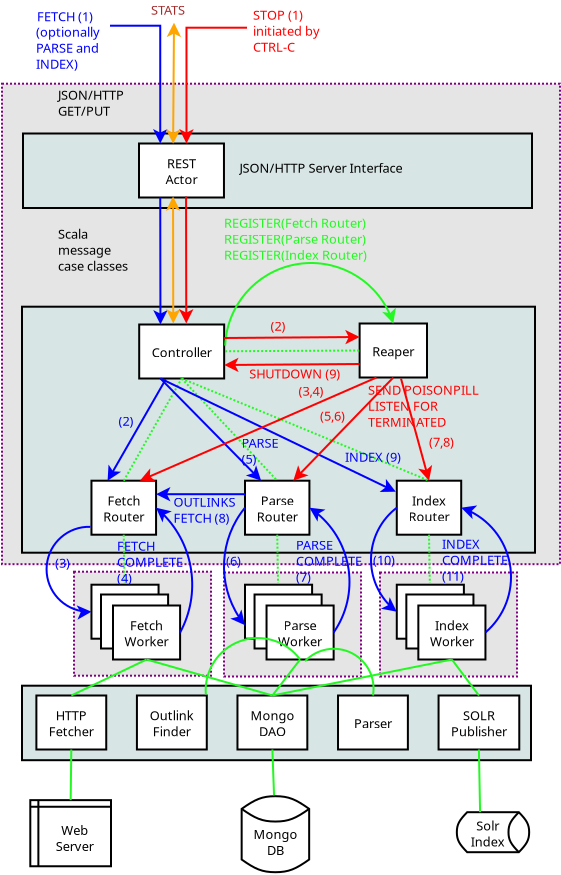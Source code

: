 <?xml version="1.0" encoding="UTF-8"?>
<dia:diagram xmlns:dia="http://www.lysator.liu.se/~alla/dia/">
  <dia:layer name="Background" visible="true" active="true">
    <dia:object type="Standard - Box" version="0" id="O0">
      <dia:attribute name="obj_pos">
        <dia:point val="13.95,-6.25"/>
      </dia:attribute>
      <dia:attribute name="obj_bb">
        <dia:rectangle val="13.9,-6.3;41.9,17.825"/>
      </dia:attribute>
      <dia:attribute name="elem_corner">
        <dia:point val="13.95,-6.25"/>
      </dia:attribute>
      <dia:attribute name="elem_width">
        <dia:real val="27.9"/>
      </dia:attribute>
      <dia:attribute name="elem_height">
        <dia:real val="24.025"/>
      </dia:attribute>
      <dia:attribute name="border_width">
        <dia:real val="0.1"/>
      </dia:attribute>
      <dia:attribute name="border_color">
        <dia:color val="#800080"/>
      </dia:attribute>
      <dia:attribute name="inner_color">
        <dia:color val="#e5e5e5"/>
      </dia:attribute>
      <dia:attribute name="show_background">
        <dia:boolean val="true"/>
      </dia:attribute>
      <dia:attribute name="line_style">
        <dia:enum val="4"/>
      </dia:attribute>
    </dia:object>
    <dia:object type="Standard - Box" version="0" id="O1">
      <dia:attribute name="obj_pos">
        <dia:point val="32.85,18.19"/>
      </dia:attribute>
      <dia:attribute name="obj_bb">
        <dia:rectangle val="32.8,18.14;39.75,23.44"/>
      </dia:attribute>
      <dia:attribute name="elem_corner">
        <dia:point val="32.85,18.19"/>
      </dia:attribute>
      <dia:attribute name="elem_width">
        <dia:real val="6.85"/>
      </dia:attribute>
      <dia:attribute name="elem_height">
        <dia:real val="5.2"/>
      </dia:attribute>
      <dia:attribute name="border_width">
        <dia:real val="0.1"/>
      </dia:attribute>
      <dia:attribute name="border_color">
        <dia:color val="#800080"/>
      </dia:attribute>
      <dia:attribute name="inner_color">
        <dia:color val="#e5e5e5"/>
      </dia:attribute>
      <dia:attribute name="show_background">
        <dia:boolean val="true"/>
      </dia:attribute>
      <dia:attribute name="line_style">
        <dia:enum val="4"/>
      </dia:attribute>
    </dia:object>
    <dia:object type="Standard - Box" version="0" id="O2">
      <dia:attribute name="obj_pos">
        <dia:point val="25.05,18.19"/>
      </dia:attribute>
      <dia:attribute name="obj_bb">
        <dia:rectangle val="25,18.14;31.95,23.44"/>
      </dia:attribute>
      <dia:attribute name="elem_corner">
        <dia:point val="25.05,18.19"/>
      </dia:attribute>
      <dia:attribute name="elem_width">
        <dia:real val="6.85"/>
      </dia:attribute>
      <dia:attribute name="elem_height">
        <dia:real val="5.2"/>
      </dia:attribute>
      <dia:attribute name="border_width">
        <dia:real val="0.1"/>
      </dia:attribute>
      <dia:attribute name="border_color">
        <dia:color val="#800080"/>
      </dia:attribute>
      <dia:attribute name="inner_color">
        <dia:color val="#e5e5e5"/>
      </dia:attribute>
      <dia:attribute name="show_background">
        <dia:boolean val="true"/>
      </dia:attribute>
      <dia:attribute name="line_style">
        <dia:enum val="4"/>
      </dia:attribute>
    </dia:object>
    <dia:object type="Standard - Box" version="0" id="O3">
      <dia:attribute name="obj_pos">
        <dia:point val="17.55,18.15"/>
      </dia:attribute>
      <dia:attribute name="obj_bb">
        <dia:rectangle val="17.5,18.1;24.45,23.4"/>
      </dia:attribute>
      <dia:attribute name="elem_corner">
        <dia:point val="17.55,18.15"/>
      </dia:attribute>
      <dia:attribute name="elem_width">
        <dia:real val="6.85"/>
      </dia:attribute>
      <dia:attribute name="elem_height">
        <dia:real val="5.2"/>
      </dia:attribute>
      <dia:attribute name="border_width">
        <dia:real val="0.1"/>
      </dia:attribute>
      <dia:attribute name="border_color">
        <dia:color val="#800080"/>
      </dia:attribute>
      <dia:attribute name="inner_color">
        <dia:color val="#e5e5e5"/>
      </dia:attribute>
      <dia:attribute name="show_background">
        <dia:boolean val="true"/>
      </dia:attribute>
      <dia:attribute name="line_style">
        <dia:enum val="4"/>
      </dia:attribute>
    </dia:object>
    <dia:object type="Standard - Box" version="0" id="O4">
      <dia:attribute name="obj_pos">
        <dia:point val="14.95,4.9"/>
      </dia:attribute>
      <dia:attribute name="obj_bb">
        <dia:rectangle val="14.9,4.85;40.65,17.25"/>
      </dia:attribute>
      <dia:attribute name="elem_corner">
        <dia:point val="14.95,4.9"/>
      </dia:attribute>
      <dia:attribute name="elem_width">
        <dia:real val="25.65"/>
      </dia:attribute>
      <dia:attribute name="elem_height">
        <dia:real val="12.3"/>
      </dia:attribute>
      <dia:attribute name="border_width">
        <dia:real val="0.1"/>
      </dia:attribute>
      <dia:attribute name="inner_color">
        <dia:color val="#d8e5e5"/>
      </dia:attribute>
      <dia:attribute name="show_background">
        <dia:boolean val="true"/>
      </dia:attribute>
    </dia:object>
    <dia:object type="Flowchart - Box" version="0" id="O5">
      <dia:attribute name="obj_pos">
        <dia:point val="18.423,13.6"/>
      </dia:attribute>
      <dia:attribute name="obj_bb">
        <dia:rectangle val="18.373,13.55;21.703,16.35"/>
      </dia:attribute>
      <dia:attribute name="elem_corner">
        <dia:point val="18.423,13.6"/>
      </dia:attribute>
      <dia:attribute name="elem_width">
        <dia:real val="3.23"/>
      </dia:attribute>
      <dia:attribute name="elem_height">
        <dia:real val="2.7"/>
      </dia:attribute>
      <dia:attribute name="show_background">
        <dia:boolean val="true"/>
      </dia:attribute>
      <dia:attribute name="padding">
        <dia:real val="0.5"/>
      </dia:attribute>
      <dia:attribute name="text">
        <dia:composite type="text">
          <dia:attribute name="string">
            <dia:string>#Fetch
Router#</dia:string>
          </dia:attribute>
          <dia:attribute name="font">
            <dia:font family="sans" style="0" name="Helvetica"/>
          </dia:attribute>
          <dia:attribute name="height">
            <dia:real val="0.8"/>
          </dia:attribute>
          <dia:attribute name="pos">
            <dia:point val="20.038,14.745"/>
          </dia:attribute>
          <dia:attribute name="color">
            <dia:color val="#000000"/>
          </dia:attribute>
          <dia:attribute name="alignment">
            <dia:enum val="1"/>
          </dia:attribute>
        </dia:composite>
      </dia:attribute>
    </dia:object>
    <dia:object type="Flowchart - Box" version="0" id="O6">
      <dia:attribute name="obj_pos">
        <dia:point val="26.1,13.6"/>
      </dia:attribute>
      <dia:attribute name="obj_bb">
        <dia:rectangle val="26.05,13.55;29.371,16.35"/>
      </dia:attribute>
      <dia:attribute name="elem_corner">
        <dia:point val="26.1,13.6"/>
      </dia:attribute>
      <dia:attribute name="elem_width">
        <dia:real val="3.221"/>
      </dia:attribute>
      <dia:attribute name="elem_height">
        <dia:real val="2.7"/>
      </dia:attribute>
      <dia:attribute name="show_background">
        <dia:boolean val="true"/>
      </dia:attribute>
      <dia:attribute name="padding">
        <dia:real val="0.5"/>
      </dia:attribute>
      <dia:attribute name="text">
        <dia:composite type="text">
          <dia:attribute name="string">
            <dia:string>#Parse
Router#</dia:string>
          </dia:attribute>
          <dia:attribute name="font">
            <dia:font family="sans" style="0" name="Helvetica"/>
          </dia:attribute>
          <dia:attribute name="height">
            <dia:real val="0.8"/>
          </dia:attribute>
          <dia:attribute name="pos">
            <dia:point val="27.711,14.745"/>
          </dia:attribute>
          <dia:attribute name="color">
            <dia:color val="#000000"/>
          </dia:attribute>
          <dia:attribute name="alignment">
            <dia:enum val="1"/>
          </dia:attribute>
        </dia:composite>
      </dia:attribute>
    </dia:object>
    <dia:object type="Flowchart - Box" version="0" id="O7">
      <dia:attribute name="obj_pos">
        <dia:point val="33.689,13.6"/>
      </dia:attribute>
      <dia:attribute name="obj_bb">
        <dia:rectangle val="33.639,13.55;36.961,16.35"/>
      </dia:attribute>
      <dia:attribute name="elem_corner">
        <dia:point val="33.689,13.6"/>
      </dia:attribute>
      <dia:attribute name="elem_width">
        <dia:real val="3.221"/>
      </dia:attribute>
      <dia:attribute name="elem_height">
        <dia:real val="2.7"/>
      </dia:attribute>
      <dia:attribute name="show_background">
        <dia:boolean val="true"/>
      </dia:attribute>
      <dia:attribute name="padding">
        <dia:real val="0.5"/>
      </dia:attribute>
      <dia:attribute name="text">
        <dia:composite type="text">
          <dia:attribute name="string">
            <dia:string>#Index
Router#</dia:string>
          </dia:attribute>
          <dia:attribute name="font">
            <dia:font family="sans" style="0" name="Helvetica"/>
          </dia:attribute>
          <dia:attribute name="height">
            <dia:real val="0.8"/>
          </dia:attribute>
          <dia:attribute name="pos">
            <dia:point val="35.3,14.745"/>
          </dia:attribute>
          <dia:attribute name="color">
            <dia:color val="#000000"/>
          </dia:attribute>
          <dia:attribute name="alignment">
            <dia:enum val="1"/>
          </dia:attribute>
        </dia:composite>
      </dia:attribute>
    </dia:object>
    <dia:object type="Standard - Text" version="1" id="O8">
      <dia:attribute name="obj_pos">
        <dia:point val="27.663,10.75"/>
      </dia:attribute>
      <dia:attribute name="obj_bb">
        <dia:rectangle val="27.663,10.155;27.663,10.902"/>
      </dia:attribute>
      <dia:attribute name="text">
        <dia:composite type="text">
          <dia:attribute name="string">
            <dia:string>##</dia:string>
          </dia:attribute>
          <dia:attribute name="font">
            <dia:font family="sans" style="0" name="Helvetica"/>
          </dia:attribute>
          <dia:attribute name="height">
            <dia:real val="0.8"/>
          </dia:attribute>
          <dia:attribute name="pos">
            <dia:point val="27.663,10.75"/>
          </dia:attribute>
          <dia:attribute name="color">
            <dia:color val="#000000"/>
          </dia:attribute>
          <dia:attribute name="alignment">
            <dia:enum val="0"/>
          </dia:attribute>
        </dia:composite>
      </dia:attribute>
      <dia:attribute name="valign">
        <dia:enum val="3"/>
      </dia:attribute>
    </dia:object>
    <dia:object type="Flowchart - Box" version="0" id="O9">
      <dia:attribute name="obj_pos">
        <dia:point val="31.831,5.74"/>
      </dia:attribute>
      <dia:attribute name="obj_bb">
        <dia:rectangle val="31.781,5.69;35.249,8.49"/>
      </dia:attribute>
      <dia:attribute name="elem_corner">
        <dia:point val="31.831,5.74"/>
      </dia:attribute>
      <dia:attribute name="elem_width">
        <dia:real val="3.369"/>
      </dia:attribute>
      <dia:attribute name="elem_height">
        <dia:real val="2.7"/>
      </dia:attribute>
      <dia:attribute name="show_background">
        <dia:boolean val="true"/>
      </dia:attribute>
      <dia:attribute name="padding">
        <dia:real val="0.5"/>
      </dia:attribute>
      <dia:attribute name="text">
        <dia:composite type="text">
          <dia:attribute name="string">
            <dia:string>#Reaper#</dia:string>
          </dia:attribute>
          <dia:attribute name="font">
            <dia:font family="sans" style="0" name="Helvetica"/>
          </dia:attribute>
          <dia:attribute name="height">
            <dia:real val="0.8"/>
          </dia:attribute>
          <dia:attribute name="pos">
            <dia:point val="33.515,7.285"/>
          </dia:attribute>
          <dia:attribute name="color">
            <dia:color val="#000000"/>
          </dia:attribute>
          <dia:attribute name="alignment">
            <dia:enum val="1"/>
          </dia:attribute>
        </dia:composite>
      </dia:attribute>
    </dia:object>
    <dia:group>
      <dia:object type="Flowchart - Box" version="0" id="O10">
        <dia:attribute name="obj_pos">
          <dia:point val="18.423,18.8"/>
        </dia:attribute>
        <dia:attribute name="obj_bb">
          <dia:rectangle val="18.373,18.75;21.827,21.55"/>
        </dia:attribute>
        <dia:attribute name="elem_corner">
          <dia:point val="18.423,18.8"/>
        </dia:attribute>
        <dia:attribute name="elem_width">
          <dia:real val="3.355"/>
        </dia:attribute>
        <dia:attribute name="elem_height">
          <dia:real val="2.7"/>
        </dia:attribute>
        <dia:attribute name="show_background">
          <dia:boolean val="true"/>
        </dia:attribute>
        <dia:attribute name="padding">
          <dia:real val="0.5"/>
        </dia:attribute>
        <dia:attribute name="text">
          <dia:composite type="text">
            <dia:attribute name="string">
              <dia:string>#Fetch
Worker#</dia:string>
            </dia:attribute>
            <dia:attribute name="font">
              <dia:font family="sans" style="0" name="Helvetica"/>
            </dia:attribute>
            <dia:attribute name="height">
              <dia:real val="0.8"/>
            </dia:attribute>
            <dia:attribute name="pos">
              <dia:point val="20.1,19.945"/>
            </dia:attribute>
            <dia:attribute name="color">
              <dia:color val="#000000"/>
            </dia:attribute>
            <dia:attribute name="alignment">
              <dia:enum val="1"/>
            </dia:attribute>
          </dia:composite>
        </dia:attribute>
      </dia:object>
      <dia:object type="Flowchart - Box" version="0" id="O11">
        <dia:attribute name="obj_pos">
          <dia:point val="18.9,19.29"/>
        </dia:attribute>
        <dia:attribute name="obj_bb">
          <dia:rectangle val="18.85,19.24;22.305,22.04"/>
        </dia:attribute>
        <dia:attribute name="elem_corner">
          <dia:point val="18.9,19.29"/>
        </dia:attribute>
        <dia:attribute name="elem_width">
          <dia:real val="3.355"/>
        </dia:attribute>
        <dia:attribute name="elem_height">
          <dia:real val="2.7"/>
        </dia:attribute>
        <dia:attribute name="show_background">
          <dia:boolean val="true"/>
        </dia:attribute>
        <dia:attribute name="padding">
          <dia:real val="0.5"/>
        </dia:attribute>
        <dia:attribute name="text">
          <dia:composite type="text">
            <dia:attribute name="string">
              <dia:string>#Fetch
Worker#</dia:string>
            </dia:attribute>
            <dia:attribute name="font">
              <dia:font family="sans" style="0" name="Helvetica"/>
            </dia:attribute>
            <dia:attribute name="height">
              <dia:real val="0.8"/>
            </dia:attribute>
            <dia:attribute name="pos">
              <dia:point val="20.577,20.435"/>
            </dia:attribute>
            <dia:attribute name="color">
              <dia:color val="#000000"/>
            </dia:attribute>
            <dia:attribute name="alignment">
              <dia:enum val="1"/>
            </dia:attribute>
          </dia:composite>
        </dia:attribute>
      </dia:object>
      <dia:object type="Flowchart - Box" version="0" id="O12">
        <dia:attribute name="obj_pos">
          <dia:point val="19.5,19.84"/>
        </dia:attribute>
        <dia:attribute name="obj_bb">
          <dia:rectangle val="19.45,19.79;22.905,22.59"/>
        </dia:attribute>
        <dia:attribute name="elem_corner">
          <dia:point val="19.5,19.84"/>
        </dia:attribute>
        <dia:attribute name="elem_width">
          <dia:real val="3.355"/>
        </dia:attribute>
        <dia:attribute name="elem_height">
          <dia:real val="2.7"/>
        </dia:attribute>
        <dia:attribute name="show_background">
          <dia:boolean val="true"/>
        </dia:attribute>
        <dia:attribute name="padding">
          <dia:real val="0.5"/>
        </dia:attribute>
        <dia:attribute name="text">
          <dia:composite type="text">
            <dia:attribute name="string">
              <dia:string>#Fetch
Worker#</dia:string>
            </dia:attribute>
            <dia:attribute name="font">
              <dia:font family="sans" style="0" name="Helvetica"/>
            </dia:attribute>
            <dia:attribute name="height">
              <dia:real val="0.8"/>
            </dia:attribute>
            <dia:attribute name="pos">
              <dia:point val="21.177,20.985"/>
            </dia:attribute>
            <dia:attribute name="color">
              <dia:color val="#000000"/>
            </dia:attribute>
            <dia:attribute name="alignment">
              <dia:enum val="1"/>
            </dia:attribute>
          </dia:composite>
        </dia:attribute>
      </dia:object>
    </dia:group>
    <dia:object type="Flowchart - Box" version="0" id="O13">
      <dia:attribute name="obj_pos">
        <dia:point val="33.689,18.8"/>
      </dia:attribute>
      <dia:attribute name="obj_bb">
        <dia:rectangle val="33.639,18.75;37.094,21.55"/>
      </dia:attribute>
      <dia:attribute name="elem_corner">
        <dia:point val="33.689,18.8"/>
      </dia:attribute>
      <dia:attribute name="elem_width">
        <dia:real val="3.355"/>
      </dia:attribute>
      <dia:attribute name="elem_height">
        <dia:real val="2.7"/>
      </dia:attribute>
      <dia:attribute name="show_background">
        <dia:boolean val="true"/>
      </dia:attribute>
      <dia:attribute name="padding">
        <dia:real val="0.5"/>
      </dia:attribute>
      <dia:attribute name="text">
        <dia:composite type="text">
          <dia:attribute name="string">
            <dia:string>#Fetch
Worker#</dia:string>
          </dia:attribute>
          <dia:attribute name="font">
            <dia:font family="sans" style="0" name="Helvetica"/>
          </dia:attribute>
          <dia:attribute name="height">
            <dia:real val="0.8"/>
          </dia:attribute>
          <dia:attribute name="pos">
            <dia:point val="35.367,19.945"/>
          </dia:attribute>
          <dia:attribute name="color">
            <dia:color val="#000000"/>
          </dia:attribute>
          <dia:attribute name="alignment">
            <dia:enum val="1"/>
          </dia:attribute>
        </dia:composite>
      </dia:attribute>
    </dia:object>
    <dia:object type="Flowchart - Box" version="0" id="O14">
      <dia:attribute name="obj_pos">
        <dia:point val="34.167,19.29"/>
      </dia:attribute>
      <dia:attribute name="obj_bb">
        <dia:rectangle val="34.117,19.24;37.571,22.04"/>
      </dia:attribute>
      <dia:attribute name="elem_corner">
        <dia:point val="34.167,19.29"/>
      </dia:attribute>
      <dia:attribute name="elem_width">
        <dia:real val="3.355"/>
      </dia:attribute>
      <dia:attribute name="elem_height">
        <dia:real val="2.7"/>
      </dia:attribute>
      <dia:attribute name="show_background">
        <dia:boolean val="true"/>
      </dia:attribute>
      <dia:attribute name="padding">
        <dia:real val="0.5"/>
      </dia:attribute>
      <dia:attribute name="text">
        <dia:composite type="text">
          <dia:attribute name="string">
            <dia:string>#Fetch
Worker#</dia:string>
          </dia:attribute>
          <dia:attribute name="font">
            <dia:font family="sans" style="0" name="Helvetica"/>
          </dia:attribute>
          <dia:attribute name="height">
            <dia:real val="0.8"/>
          </dia:attribute>
          <dia:attribute name="pos">
            <dia:point val="35.844,20.435"/>
          </dia:attribute>
          <dia:attribute name="color">
            <dia:color val="#000000"/>
          </dia:attribute>
          <dia:attribute name="alignment">
            <dia:enum val="1"/>
          </dia:attribute>
        </dia:composite>
      </dia:attribute>
    </dia:object>
    <dia:object type="Flowchart - Box" version="0" id="O15">
      <dia:attribute name="obj_pos">
        <dia:point val="34.767,19.84"/>
      </dia:attribute>
      <dia:attribute name="obj_bb">
        <dia:rectangle val="34.717,19.79;38.171,22.59"/>
      </dia:attribute>
      <dia:attribute name="elem_corner">
        <dia:point val="34.767,19.84"/>
      </dia:attribute>
      <dia:attribute name="elem_width">
        <dia:real val="3.355"/>
      </dia:attribute>
      <dia:attribute name="elem_height">
        <dia:real val="2.7"/>
      </dia:attribute>
      <dia:attribute name="show_background">
        <dia:boolean val="true"/>
      </dia:attribute>
      <dia:attribute name="padding">
        <dia:real val="0.5"/>
      </dia:attribute>
      <dia:attribute name="text">
        <dia:composite type="text">
          <dia:attribute name="string">
            <dia:string>#Index
Worker#</dia:string>
          </dia:attribute>
          <dia:attribute name="font">
            <dia:font family="sans" style="0" name="Helvetica"/>
          </dia:attribute>
          <dia:attribute name="height">
            <dia:real val="0.8"/>
          </dia:attribute>
          <dia:attribute name="pos">
            <dia:point val="36.444,20.985"/>
          </dia:attribute>
          <dia:attribute name="color">
            <dia:color val="#000000"/>
          </dia:attribute>
          <dia:attribute name="alignment">
            <dia:enum val="1"/>
          </dia:attribute>
        </dia:composite>
      </dia:attribute>
    </dia:object>
    <dia:group>
      <dia:object type="Flowchart - Box" version="0" id="O16">
        <dia:attribute name="obj_pos">
          <dia:point val="26.1,18.8"/>
        </dia:attribute>
        <dia:attribute name="obj_bb">
          <dia:rectangle val="26.05,18.75;29.505,21.55"/>
        </dia:attribute>
        <dia:attribute name="elem_corner">
          <dia:point val="26.1,18.8"/>
        </dia:attribute>
        <dia:attribute name="elem_width">
          <dia:real val="3.355"/>
        </dia:attribute>
        <dia:attribute name="elem_height">
          <dia:real val="2.7"/>
        </dia:attribute>
        <dia:attribute name="show_background">
          <dia:boolean val="true"/>
        </dia:attribute>
        <dia:attribute name="padding">
          <dia:real val="0.5"/>
        </dia:attribute>
        <dia:attribute name="text">
          <dia:composite type="text">
            <dia:attribute name="string">
              <dia:string>#Fetch
Worker#</dia:string>
            </dia:attribute>
            <dia:attribute name="font">
              <dia:font family="sans" style="0" name="Helvetica"/>
            </dia:attribute>
            <dia:attribute name="height">
              <dia:real val="0.8"/>
            </dia:attribute>
            <dia:attribute name="pos">
              <dia:point val="27.777,19.945"/>
            </dia:attribute>
            <dia:attribute name="color">
              <dia:color val="#000000"/>
            </dia:attribute>
            <dia:attribute name="alignment">
              <dia:enum val="1"/>
            </dia:attribute>
          </dia:composite>
        </dia:attribute>
      </dia:object>
      <dia:object type="Flowchart - Box" version="0" id="O17">
        <dia:attribute name="obj_pos">
          <dia:point val="26.577,19.29"/>
        </dia:attribute>
        <dia:attribute name="obj_bb">
          <dia:rectangle val="26.527,19.24;29.982,22.04"/>
        </dia:attribute>
        <dia:attribute name="elem_corner">
          <dia:point val="26.577,19.29"/>
        </dia:attribute>
        <dia:attribute name="elem_width">
          <dia:real val="3.355"/>
        </dia:attribute>
        <dia:attribute name="elem_height">
          <dia:real val="2.7"/>
        </dia:attribute>
        <dia:attribute name="show_background">
          <dia:boolean val="true"/>
        </dia:attribute>
        <dia:attribute name="padding">
          <dia:real val="0.5"/>
        </dia:attribute>
        <dia:attribute name="text">
          <dia:composite type="text">
            <dia:attribute name="string">
              <dia:string>#Fetch
Worker#</dia:string>
            </dia:attribute>
            <dia:attribute name="font">
              <dia:font family="sans" style="0" name="Helvetica"/>
            </dia:attribute>
            <dia:attribute name="height">
              <dia:real val="0.8"/>
            </dia:attribute>
            <dia:attribute name="pos">
              <dia:point val="28.255,20.435"/>
            </dia:attribute>
            <dia:attribute name="color">
              <dia:color val="#000000"/>
            </dia:attribute>
            <dia:attribute name="alignment">
              <dia:enum val="1"/>
            </dia:attribute>
          </dia:composite>
        </dia:attribute>
      </dia:object>
      <dia:object type="Flowchart - Box" version="0" id="O18">
        <dia:attribute name="obj_pos">
          <dia:point val="27.177,19.84"/>
        </dia:attribute>
        <dia:attribute name="obj_bb">
          <dia:rectangle val="27.127,19.79;30.582,22.59"/>
        </dia:attribute>
        <dia:attribute name="elem_corner">
          <dia:point val="27.177,19.84"/>
        </dia:attribute>
        <dia:attribute name="elem_width">
          <dia:real val="3.355"/>
        </dia:attribute>
        <dia:attribute name="elem_height">
          <dia:real val="2.7"/>
        </dia:attribute>
        <dia:attribute name="show_background">
          <dia:boolean val="true"/>
        </dia:attribute>
        <dia:attribute name="padding">
          <dia:real val="0.5"/>
        </dia:attribute>
        <dia:attribute name="text">
          <dia:composite type="text">
            <dia:attribute name="string">
              <dia:string>#Parse
Worker#</dia:string>
            </dia:attribute>
            <dia:attribute name="font">
              <dia:font family="sans" style="0" name="Helvetica"/>
            </dia:attribute>
            <dia:attribute name="height">
              <dia:real val="0.8"/>
            </dia:attribute>
            <dia:attribute name="pos">
              <dia:point val="28.855,20.985"/>
            </dia:attribute>
            <dia:attribute name="color">
              <dia:color val="#000000"/>
            </dia:attribute>
            <dia:attribute name="alignment">
              <dia:enum val="1"/>
            </dia:attribute>
          </dia:composite>
        </dia:attribute>
      </dia:object>
    </dia:group>
    <dia:object type="Flowchart - Box" version="0" id="O19">
      <dia:attribute name="obj_pos">
        <dia:point val="20.81,5.79"/>
      </dia:attribute>
      <dia:attribute name="obj_bb">
        <dia:rectangle val="20.76,5.74;25.109,8.54"/>
      </dia:attribute>
      <dia:attribute name="elem_corner">
        <dia:point val="20.81,5.79"/>
      </dia:attribute>
      <dia:attribute name="elem_width">
        <dia:real val="4.248"/>
      </dia:attribute>
      <dia:attribute name="elem_height">
        <dia:real val="2.7"/>
      </dia:attribute>
      <dia:attribute name="show_background">
        <dia:boolean val="true"/>
      </dia:attribute>
      <dia:attribute name="padding">
        <dia:real val="0.5"/>
      </dia:attribute>
      <dia:attribute name="text">
        <dia:composite type="text">
          <dia:attribute name="string">
            <dia:string>#Controller#</dia:string>
          </dia:attribute>
          <dia:attribute name="font">
            <dia:font family="sans" style="0" name="Helvetica"/>
          </dia:attribute>
          <dia:attribute name="height">
            <dia:real val="0.8"/>
          </dia:attribute>
          <dia:attribute name="pos">
            <dia:point val="22.934,7.335"/>
          </dia:attribute>
          <dia:attribute name="color">
            <dia:color val="#000000"/>
          </dia:attribute>
          <dia:attribute name="alignment">
            <dia:enum val="1"/>
          </dia:attribute>
        </dia:composite>
      </dia:attribute>
    </dia:object>
    <dia:object type="Standard - Line" version="0" id="O20">
      <dia:attribute name="obj_pos">
        <dia:point val="20.038,13.6"/>
      </dia:attribute>
      <dia:attribute name="obj_bb">
        <dia:rectangle val="19.97,8.422;23.003,13.668"/>
      </dia:attribute>
      <dia:attribute name="conn_endpoints">
        <dia:point val="20.038,13.6"/>
        <dia:point val="22.934,8.49"/>
      </dia:attribute>
      <dia:attribute name="numcp">
        <dia:int val="1"/>
      </dia:attribute>
      <dia:attribute name="line_color">
        <dia:color val="#21f921"/>
      </dia:attribute>
      <dia:attribute name="line_style">
        <dia:enum val="4"/>
      </dia:attribute>
      <dia:connections>
        <dia:connection handle="0" to="O5" connection="2"/>
        <dia:connection handle="1" to="O19" connection="13"/>
      </dia:connections>
    </dia:object>
    <dia:object type="Standard - Line" version="0" id="O21">
      <dia:attribute name="obj_pos">
        <dia:point val="22.934,8.49"/>
      </dia:attribute>
      <dia:attribute name="obj_bb">
        <dia:rectangle val="22.864,8.419;27.781,13.671"/>
      </dia:attribute>
      <dia:attribute name="conn_endpoints">
        <dia:point val="22.934,8.49"/>
        <dia:point val="27.711,13.6"/>
      </dia:attribute>
      <dia:attribute name="numcp">
        <dia:int val="1"/>
      </dia:attribute>
      <dia:attribute name="line_color">
        <dia:color val="#21f921"/>
      </dia:attribute>
      <dia:attribute name="line_style">
        <dia:enum val="4"/>
      </dia:attribute>
      <dia:connections>
        <dia:connection handle="0" to="O19" connection="13"/>
        <dia:connection handle="1" to="O6" connection="2"/>
      </dia:connections>
    </dia:object>
    <dia:object type="Standard - Line" version="0" id="O22">
      <dia:attribute name="obj_pos">
        <dia:point val="22.934,8.49"/>
      </dia:attribute>
      <dia:attribute name="obj_bb">
        <dia:rectangle val="22.869,8.425;35.365,13.665"/>
      </dia:attribute>
      <dia:attribute name="conn_endpoints">
        <dia:point val="22.934,8.49"/>
        <dia:point val="35.3,13.6"/>
      </dia:attribute>
      <dia:attribute name="numcp">
        <dia:int val="1"/>
      </dia:attribute>
      <dia:attribute name="line_color">
        <dia:color val="#21f921"/>
      </dia:attribute>
      <dia:attribute name="line_style">
        <dia:enum val="4"/>
      </dia:attribute>
      <dia:connections>
        <dia:connection handle="0" to="O19" connection="13"/>
        <dia:connection handle="1" to="O7" connection="2"/>
      </dia:connections>
    </dia:object>
    <dia:object type="Standard - Line" version="0" id="O23">
      <dia:attribute name="obj_pos">
        <dia:point val="25.109,7.128"/>
      </dia:attribute>
      <dia:attribute name="obj_bb">
        <dia:rectangle val="25.059,7.04;31.881,7.178"/>
      </dia:attribute>
      <dia:attribute name="conn_endpoints">
        <dia:point val="25.109,7.128"/>
        <dia:point val="31.831,7.09"/>
      </dia:attribute>
      <dia:attribute name="numcp">
        <dia:int val="1"/>
      </dia:attribute>
      <dia:attribute name="line_color">
        <dia:color val="#21f921"/>
      </dia:attribute>
      <dia:attribute name="line_style">
        <dia:enum val="4"/>
      </dia:attribute>
      <dia:connections>
        <dia:connection handle="0" to="O19" connection="16"/>
        <dia:connection handle="1" to="O9" connection="7"/>
      </dia:connections>
    </dia:object>
    <dia:object type="Standard - Line" version="0" id="O24">
      <dia:attribute name="obj_pos">
        <dia:point val="20.038,16.3"/>
      </dia:attribute>
      <dia:attribute name="obj_bb">
        <dia:rectangle val="19.987,16.249;20.128,18.801"/>
      </dia:attribute>
      <dia:attribute name="conn_endpoints">
        <dia:point val="20.038,16.3"/>
        <dia:point val="20.077,18.75"/>
      </dia:attribute>
      <dia:attribute name="numcp">
        <dia:int val="1"/>
      </dia:attribute>
      <dia:attribute name="line_color">
        <dia:color val="#21f921"/>
      </dia:attribute>
      <dia:attribute name="line_style">
        <dia:enum val="4"/>
      </dia:attribute>
      <dia:connections>
        <dia:connection handle="0" to="O5" connection="13"/>
        <dia:connection handle="1" to="O10" connection="16"/>
      </dia:connections>
    </dia:object>
    <dia:object type="Standard - Line" version="0" id="O25">
      <dia:attribute name="obj_pos">
        <dia:point val="27.711,16.3"/>
      </dia:attribute>
      <dia:attribute name="obj_bb">
        <dia:rectangle val="27.66,16.249;27.804,18.801"/>
      </dia:attribute>
      <dia:attribute name="conn_endpoints">
        <dia:point val="27.711,16.3"/>
        <dia:point val="27.753,18.75"/>
      </dia:attribute>
      <dia:attribute name="numcp">
        <dia:int val="1"/>
      </dia:attribute>
      <dia:attribute name="line_color">
        <dia:color val="#21f921"/>
      </dia:attribute>
      <dia:attribute name="line_style">
        <dia:enum val="4"/>
      </dia:attribute>
      <dia:connections>
        <dia:connection handle="0" to="O6" connection="13"/>
        <dia:connection handle="1" to="O16" connection="16"/>
      </dia:connections>
    </dia:object>
    <dia:object type="Standard - Line" version="0" id="O26">
      <dia:attribute name="obj_pos">
        <dia:point val="35.3,16.3"/>
      </dia:attribute>
      <dia:attribute name="obj_bb">
        <dia:rectangle val="35.249,16.249;35.393,18.801"/>
      </dia:attribute>
      <dia:attribute name="conn_endpoints">
        <dia:point val="35.3,16.3"/>
        <dia:point val="35.343,18.75"/>
      </dia:attribute>
      <dia:attribute name="numcp">
        <dia:int val="1"/>
      </dia:attribute>
      <dia:attribute name="line_color">
        <dia:color val="#21f921"/>
      </dia:attribute>
      <dia:attribute name="line_style">
        <dia:enum val="4"/>
      </dia:attribute>
      <dia:connections>
        <dia:connection handle="0" to="O7" connection="13"/>
        <dia:connection handle="1" to="O13" connection="16"/>
      </dia:connections>
    </dia:object>
    <dia:object type="Standard - Arc" version="0" id="O27">
      <dia:attribute name="obj_pos">
        <dia:point val="33.515,5.74"/>
      </dia:attribute>
      <dia:attribute name="obj_bb">
        <dia:rectangle val="22.878,2.797;33.571,7.196"/>
      </dia:attribute>
      <dia:attribute name="conn_endpoints">
        <dia:point val="33.515,5.74"/>
        <dia:point val="22.934,7.14"/>
      </dia:attribute>
      <dia:attribute name="arc_color">
        <dia:color val="#21f921"/>
      </dia:attribute>
      <dia:attribute name="curve_distance">
        <dia:real val="3.574"/>
      </dia:attribute>
      <dia:attribute name="line_width">
        <dia:real val="0.1"/>
      </dia:attribute>
      <dia:attribute name="start_arrow">
        <dia:enum val="22"/>
      </dia:attribute>
      <dia:attribute name="start_arrow_length">
        <dia:real val="0.5"/>
      </dia:attribute>
      <dia:attribute name="start_arrow_width">
        <dia:real val="0.5"/>
      </dia:attribute>
      <dia:connections>
        <dia:connection handle="0" to="O9" connection="2"/>
        <dia:connection handle="1" to="O19" connection="16"/>
      </dia:connections>
    </dia:object>
    <dia:object type="Standard - Text" version="1" id="O28">
      <dia:attribute name="obj_pos">
        <dia:point val="25.05,0.95"/>
      </dia:attribute>
      <dia:attribute name="obj_bb">
        <dia:rectangle val="25.05,0.355;32.822,2.703"/>
      </dia:attribute>
      <dia:attribute name="text">
        <dia:composite type="text">
          <dia:attribute name="string">
            <dia:string>#REGISTER(Fetch Router)
REGISTER(Parse Router)
REGISTER(Index Router)#</dia:string>
          </dia:attribute>
          <dia:attribute name="font">
            <dia:font family="sans" style="0" name="Helvetica"/>
          </dia:attribute>
          <dia:attribute name="height">
            <dia:real val="0.8"/>
          </dia:attribute>
          <dia:attribute name="pos">
            <dia:point val="25.05,0.95"/>
          </dia:attribute>
          <dia:attribute name="color">
            <dia:color val="#21f921"/>
          </dia:attribute>
          <dia:attribute name="alignment">
            <dia:enum val="0"/>
          </dia:attribute>
        </dia:composite>
      </dia:attribute>
      <dia:attribute name="valign">
        <dia:enum val="3"/>
      </dia:attribute>
    </dia:object>
    <dia:object type="Standard - Line" version="0" id="O29">
      <dia:attribute name="obj_pos">
        <dia:point val="22.135,8.534"/>
      </dia:attribute>
      <dia:attribute name="obj_bb">
        <dia:rectangle val="19.161,8.466;22.203,13.697"/>
      </dia:attribute>
      <dia:attribute name="conn_endpoints">
        <dia:point val="22.135,8.534"/>
        <dia:point val="19.23,13.6"/>
      </dia:attribute>
      <dia:attribute name="numcp">
        <dia:int val="1"/>
      </dia:attribute>
      <dia:attribute name="line_color">
        <dia:color val="#0000ff"/>
      </dia:attribute>
      <dia:attribute name="end_arrow">
        <dia:enum val="22"/>
      </dia:attribute>
      <dia:attribute name="end_arrow_length">
        <dia:real val="0.5"/>
      </dia:attribute>
      <dia:attribute name="end_arrow_width">
        <dia:real val="0.5"/>
      </dia:attribute>
      <dia:connections>
        <dia:connection handle="0" to="O19" connection="16"/>
        <dia:connection handle="1" to="O5" connection="1"/>
      </dia:connections>
    </dia:object>
    <dia:object type="Standard - Arc" version="0" id="O30">
      <dia:attribute name="obj_pos">
        <dia:point val="20.038,14.95"/>
      </dia:attribute>
      <dia:attribute name="obj_bb">
        <dia:rectangle val="16.319,14.732;20.1,20.322"/>
      </dia:attribute>
      <dia:attribute name="conn_endpoints">
        <dia:point val="20.038,14.95"/>
        <dia:point val="18.423,20.15"/>
      </dia:attribute>
      <dia:attribute name="arc_color">
        <dia:color val="#0000ff"/>
      </dia:attribute>
      <dia:attribute name="curve_distance">
        <dia:real val="2.868"/>
      </dia:attribute>
      <dia:attribute name="end_arrow">
        <dia:enum val="22"/>
      </dia:attribute>
      <dia:attribute name="end_arrow_length">
        <dia:real val="0.5"/>
      </dia:attribute>
      <dia:attribute name="end_arrow_width">
        <dia:real val="0.5"/>
      </dia:attribute>
      <dia:connections>
        <dia:connection handle="0" to="O5" connection="16"/>
        <dia:connection handle="1" to="O10" connection="7"/>
      </dia:connections>
    </dia:object>
    <dia:object type="Standard - Arc" version="0" id="O31">
      <dia:attribute name="obj_pos">
        <dia:point val="22.855,21.19"/>
      </dia:attribute>
      <dia:attribute name="obj_bb">
        <dia:rectangle val="21.594,14.891;23.511,21.249"/>
      </dia:attribute>
      <dia:attribute name="conn_endpoints">
        <dia:point val="22.855,21.19"/>
        <dia:point val="21.653,14.95"/>
      </dia:attribute>
      <dia:attribute name="arc_color">
        <dia:color val="#0000ff"/>
      </dia:attribute>
      <dia:attribute name="curve_distance">
        <dia:real val="1.137"/>
      </dia:attribute>
      <dia:attribute name="end_arrow">
        <dia:enum val="22"/>
      </dia:attribute>
      <dia:attribute name="end_arrow_length">
        <dia:real val="0.5"/>
      </dia:attribute>
      <dia:attribute name="end_arrow_width">
        <dia:real val="0.5"/>
      </dia:attribute>
      <dia:connections>
        <dia:connection handle="0" to="O12" connection="8"/>
        <dia:connection handle="1" to="O5" connection="8"/>
      </dia:connections>
    </dia:object>
    <dia:object type="Standard - Line" version="0" id="O32">
      <dia:attribute name="obj_pos">
        <dia:point val="21.872,8.49"/>
      </dia:attribute>
      <dia:attribute name="obj_bb">
        <dia:rectangle val="21.802,8.419;26.984,13.68"/>
      </dia:attribute>
      <dia:attribute name="conn_endpoints">
        <dia:point val="21.872,8.49"/>
        <dia:point val="26.905,13.6"/>
      </dia:attribute>
      <dia:attribute name="numcp">
        <dia:int val="1"/>
      </dia:attribute>
      <dia:attribute name="line_color">
        <dia:color val="#0000ff"/>
      </dia:attribute>
      <dia:attribute name="end_arrow">
        <dia:enum val="22"/>
      </dia:attribute>
      <dia:attribute name="end_arrow_length">
        <dia:real val="0.5"/>
      </dia:attribute>
      <dia:attribute name="end_arrow_width">
        <dia:real val="0.5"/>
      </dia:attribute>
      <dia:connections>
        <dia:connection handle="0" to="O19" connection="12"/>
        <dia:connection handle="1" to="O6" connection="1"/>
      </dia:connections>
    </dia:object>
    <dia:object type="Standard - Arc" version="0" id="O33">
      <dia:attribute name="obj_pos">
        <dia:point val="26.1,14.95"/>
      </dia:attribute>
      <dia:attribute name="obj_bb">
        <dia:rectangle val="25,14.9;26.15,20.875"/>
      </dia:attribute>
      <dia:attribute name="conn_endpoints">
        <dia:point val="26.1,14.95"/>
        <dia:point val="26.1,20.825"/>
      </dia:attribute>
      <dia:attribute name="arc_color">
        <dia:color val="#0000ff"/>
      </dia:attribute>
      <dia:attribute name="curve_distance">
        <dia:real val="1.05"/>
      </dia:attribute>
      <dia:attribute name="end_arrow">
        <dia:enum val="22"/>
      </dia:attribute>
      <dia:attribute name="end_arrow_length">
        <dia:real val="0.5"/>
      </dia:attribute>
      <dia:attribute name="end_arrow_width">
        <dia:real val="0.5"/>
      </dia:attribute>
      <dia:connections>
        <dia:connection handle="0" to="O6" connection="7"/>
        <dia:connection handle="1" to="O16" connection="9"/>
      </dia:connections>
    </dia:object>
    <dia:object type="Standard - Arc" version="0" id="O34">
      <dia:attribute name="obj_pos">
        <dia:point val="30.532,21.19"/>
      </dia:attribute>
      <dia:attribute name="obj_bb">
        <dia:rectangle val="29.263,14.891;31.374,21.249"/>
      </dia:attribute>
      <dia:attribute name="conn_endpoints">
        <dia:point val="30.532,21.19"/>
        <dia:point val="29.321,14.95"/>
      </dia:attribute>
      <dia:attribute name="arc_color">
        <dia:color val="#0000ff"/>
      </dia:attribute>
      <dia:attribute name="curve_distance">
        <dia:real val="1.341"/>
      </dia:attribute>
      <dia:attribute name="end_arrow">
        <dia:enum val="22"/>
      </dia:attribute>
      <dia:attribute name="end_arrow_length">
        <dia:real val="0.5"/>
      </dia:attribute>
      <dia:attribute name="end_arrow_width">
        <dia:real val="0.5"/>
      </dia:attribute>
      <dia:connections>
        <dia:connection handle="0" to="O18" connection="8"/>
        <dia:connection handle="1" to="O6" connection="8"/>
      </dia:connections>
    </dia:object>
    <dia:object type="Standard - Line" version="0" id="O35">
      <dia:attribute name="obj_pos">
        <dia:point val="26.1,14.275"/>
      </dia:attribute>
      <dia:attribute name="obj_bb">
        <dia:rectangle val="21.541,13.913;26.15,14.637"/>
      </dia:attribute>
      <dia:attribute name="conn_endpoints">
        <dia:point val="26.1,14.275"/>
        <dia:point val="21.653,14.275"/>
      </dia:attribute>
      <dia:attribute name="numcp">
        <dia:int val="1"/>
      </dia:attribute>
      <dia:attribute name="line_color">
        <dia:color val="#0000ff"/>
      </dia:attribute>
      <dia:attribute name="end_arrow">
        <dia:enum val="22"/>
      </dia:attribute>
      <dia:attribute name="end_arrow_length">
        <dia:real val="0.5"/>
      </dia:attribute>
      <dia:attribute name="end_arrow_width">
        <dia:real val="0.5"/>
      </dia:attribute>
      <dia:connections>
        <dia:connection handle="0" to="O6" connection="5"/>
        <dia:connection handle="1" to="O5" connection="6"/>
      </dia:connections>
    </dia:object>
    <dia:object type="Standard - Line" version="0" id="O36">
      <dia:attribute name="obj_pos">
        <dia:point val="33.639,14.151"/>
      </dia:attribute>
      <dia:attribute name="obj_bb">
        <dia:rectangle val="21.806,8.423;33.706,14.218"/>
      </dia:attribute>
      <dia:attribute name="conn_endpoints">
        <dia:point val="33.639,14.151"/>
        <dia:point val="21.872,8.49"/>
      </dia:attribute>
      <dia:attribute name="numcp">
        <dia:int val="1"/>
      </dia:attribute>
      <dia:attribute name="line_color">
        <dia:color val="#0000ff"/>
      </dia:attribute>
      <dia:attribute name="start_arrow">
        <dia:enum val="22"/>
      </dia:attribute>
      <dia:attribute name="start_arrow_length">
        <dia:real val="0.5"/>
      </dia:attribute>
      <dia:attribute name="start_arrow_width">
        <dia:real val="0.5"/>
      </dia:attribute>
      <dia:connections>
        <dia:connection handle="0" to="O7" connection="16"/>
        <dia:connection handle="1" to="O19" connection="12"/>
      </dia:connections>
    </dia:object>
    <dia:object type="Standard - Arc" version="0" id="O37">
      <dia:attribute name="obj_pos">
        <dia:point val="33.689,20.15"/>
      </dia:attribute>
      <dia:attribute name="obj_bb">
        <dia:rectangle val="32.35,14.9;33.739,20.2"/>
      </dia:attribute>
      <dia:attribute name="conn_endpoints">
        <dia:point val="33.689,20.15"/>
        <dia:point val="33.689,14.95"/>
      </dia:attribute>
      <dia:attribute name="arc_color">
        <dia:color val="#0000ff"/>
      </dia:attribute>
      <dia:attribute name="curve_distance">
        <dia:real val="-1.289"/>
      </dia:attribute>
      <dia:attribute name="line_width">
        <dia:real val="0.1"/>
      </dia:attribute>
      <dia:attribute name="start_arrow">
        <dia:enum val="22"/>
      </dia:attribute>
      <dia:attribute name="start_arrow_length">
        <dia:real val="0.5"/>
      </dia:attribute>
      <dia:attribute name="start_arrow_width">
        <dia:real val="0.5"/>
      </dia:attribute>
      <dia:connections>
        <dia:connection handle="0" to="O13" connection="7"/>
        <dia:connection handle="1" to="O7" connection="7"/>
      </dia:connections>
    </dia:object>
    <dia:object type="Standard - Arc" version="0" id="O38">
      <dia:attribute name="obj_pos">
        <dia:point val="38.121,21.19"/>
      </dia:attribute>
      <dia:attribute name="obj_bb">
        <dia:rectangle val="36.852,14.837;39.451,21.249"/>
      </dia:attribute>
      <dia:attribute name="conn_endpoints">
        <dia:point val="38.121,21.19"/>
        <dia:point val="36.911,14.95"/>
      </dia:attribute>
      <dia:attribute name="arc_color">
        <dia:color val="#0000ff"/>
      </dia:attribute>
      <dia:attribute name="curve_distance">
        <dia:real val="1.852"/>
      </dia:attribute>
      <dia:attribute name="end_arrow">
        <dia:enum val="22"/>
      </dia:attribute>
      <dia:attribute name="end_arrow_length">
        <dia:real val="0.5"/>
      </dia:attribute>
      <dia:attribute name="end_arrow_width">
        <dia:real val="0.5"/>
      </dia:attribute>
      <dia:connections>
        <dia:connection handle="0" to="O15" connection="8"/>
        <dia:connection handle="1" to="O7" connection="8"/>
      </dia:connections>
    </dia:object>
    <dia:object type="Standard - Text" version="1" id="O39">
      <dia:attribute name="obj_pos">
        <dia:point val="27.775,11.05"/>
      </dia:attribute>
      <dia:attribute name="obj_bb">
        <dia:rectangle val="27.775,10.455;27.775,11.203"/>
      </dia:attribute>
      <dia:attribute name="text">
        <dia:composite type="text">
          <dia:attribute name="string">
            <dia:string>##</dia:string>
          </dia:attribute>
          <dia:attribute name="font">
            <dia:font family="sans" style="0" name="Helvetica"/>
          </dia:attribute>
          <dia:attribute name="height">
            <dia:real val="0.8"/>
          </dia:attribute>
          <dia:attribute name="pos">
            <dia:point val="27.775,11.05"/>
          </dia:attribute>
          <dia:attribute name="color">
            <dia:color val="#000000"/>
          </dia:attribute>
          <dia:attribute name="alignment">
            <dia:enum val="0"/>
          </dia:attribute>
        </dia:composite>
      </dia:attribute>
      <dia:attribute name="valign">
        <dia:enum val="3"/>
      </dia:attribute>
      <dia:connections>
        <dia:connection handle="0" to="O4" connection="8"/>
      </dia:connections>
    </dia:object>
    <dia:object type="Standard - Text" version="1" id="O40">
      <dia:attribute name="obj_pos">
        <dia:point val="19.775,10.85"/>
      </dia:attribute>
      <dia:attribute name="obj_bb">
        <dia:rectangle val="19.775,10.255;20.683,11.002"/>
      </dia:attribute>
      <dia:attribute name="text">
        <dia:composite type="text">
          <dia:attribute name="string">
            <dia:string>#(2)#</dia:string>
          </dia:attribute>
          <dia:attribute name="font">
            <dia:font family="sans" style="0" name="Helvetica"/>
          </dia:attribute>
          <dia:attribute name="height">
            <dia:real val="0.8"/>
          </dia:attribute>
          <dia:attribute name="pos">
            <dia:point val="19.775,10.85"/>
          </dia:attribute>
          <dia:attribute name="color">
            <dia:color val="#0000ff"/>
          </dia:attribute>
          <dia:attribute name="alignment">
            <dia:enum val="0"/>
          </dia:attribute>
        </dia:composite>
      </dia:attribute>
      <dia:attribute name="valign">
        <dia:enum val="3"/>
      </dia:attribute>
    </dia:object>
    <dia:object type="Standard - Text" version="1" id="O41">
      <dia:attribute name="obj_pos">
        <dia:point val="16.6,17.95"/>
      </dia:attribute>
      <dia:attribute name="obj_bb">
        <dia:rectangle val="16.6,17.355;17.508,18.102"/>
      </dia:attribute>
      <dia:attribute name="text">
        <dia:composite type="text">
          <dia:attribute name="string">
            <dia:string>#(3)#</dia:string>
          </dia:attribute>
          <dia:attribute name="font">
            <dia:font family="sans" style="0" name="Helvetica"/>
          </dia:attribute>
          <dia:attribute name="height">
            <dia:real val="0.8"/>
          </dia:attribute>
          <dia:attribute name="pos">
            <dia:point val="16.6,17.95"/>
          </dia:attribute>
          <dia:attribute name="color">
            <dia:color val="#0000ff"/>
          </dia:attribute>
          <dia:attribute name="alignment">
            <dia:enum val="0"/>
          </dia:attribute>
        </dia:composite>
      </dia:attribute>
      <dia:attribute name="valign">
        <dia:enum val="3"/>
      </dia:attribute>
    </dia:object>
    <dia:object type="Standard - Text" version="1" id="O42">
      <dia:attribute name="obj_pos">
        <dia:point val="19.7,17.1"/>
      </dia:attribute>
      <dia:attribute name="obj_bb">
        <dia:rectangle val="19.7,16.505;23.35,18.852"/>
      </dia:attribute>
      <dia:attribute name="text">
        <dia:composite type="text">
          <dia:attribute name="string">
            <dia:string>#FETCH 
COMPLETE 
(4)#</dia:string>
          </dia:attribute>
          <dia:attribute name="font">
            <dia:font family="sans" style="0" name="Helvetica"/>
          </dia:attribute>
          <dia:attribute name="height">
            <dia:real val="0.8"/>
          </dia:attribute>
          <dia:attribute name="pos">
            <dia:point val="19.7,17.1"/>
          </dia:attribute>
          <dia:attribute name="color">
            <dia:color val="#0000ff"/>
          </dia:attribute>
          <dia:attribute name="alignment">
            <dia:enum val="0"/>
          </dia:attribute>
        </dia:composite>
      </dia:attribute>
      <dia:attribute name="valign">
        <dia:enum val="3"/>
      </dia:attribute>
    </dia:object>
    <dia:object type="Standard - Text" version="1" id="O43">
      <dia:attribute name="obj_pos">
        <dia:point val="25.925,11.95"/>
      </dia:attribute>
      <dia:attribute name="obj_bb">
        <dia:rectangle val="25.925,11.355;27.964,12.902"/>
      </dia:attribute>
      <dia:attribute name="text">
        <dia:composite type="text">
          <dia:attribute name="string">
            <dia:string>#PARSE
(5)#</dia:string>
          </dia:attribute>
          <dia:attribute name="font">
            <dia:font family="sans" style="0" name="Helvetica"/>
          </dia:attribute>
          <dia:attribute name="height">
            <dia:real val="0.8"/>
          </dia:attribute>
          <dia:attribute name="pos">
            <dia:point val="25.925,11.95"/>
          </dia:attribute>
          <dia:attribute name="color">
            <dia:color val="#0000ff"/>
          </dia:attribute>
          <dia:attribute name="alignment">
            <dia:enum val="0"/>
          </dia:attribute>
        </dia:composite>
      </dia:attribute>
      <dia:attribute name="valign">
        <dia:enum val="3"/>
      </dia:attribute>
    </dia:object>
    <dia:object type="Standard - Text" version="1" id="O44">
      <dia:attribute name="obj_pos">
        <dia:point val="28.65,17.05"/>
      </dia:attribute>
      <dia:attribute name="obj_bb">
        <dia:rectangle val="28.65,16.455;32.097,18.802"/>
      </dia:attribute>
      <dia:attribute name="text">
        <dia:composite type="text">
          <dia:attribute name="string">
            <dia:string>#PARSE
COMPLETE
(7)#</dia:string>
          </dia:attribute>
          <dia:attribute name="font">
            <dia:font family="sans" style="0" name="Helvetica"/>
          </dia:attribute>
          <dia:attribute name="height">
            <dia:real val="0.8"/>
          </dia:attribute>
          <dia:attribute name="pos">
            <dia:point val="28.65,17.05"/>
          </dia:attribute>
          <dia:attribute name="color">
            <dia:color val="#0000ff"/>
          </dia:attribute>
          <dia:attribute name="alignment">
            <dia:enum val="0"/>
          </dia:attribute>
        </dia:composite>
      </dia:attribute>
      <dia:attribute name="valign">
        <dia:enum val="3"/>
      </dia:attribute>
    </dia:object>
    <dia:object type="Standard - Text" version="1" id="O45">
      <dia:attribute name="obj_pos">
        <dia:point val="22.525,14.9"/>
      </dia:attribute>
      <dia:attribute name="obj_bb">
        <dia:rectangle val="22.525,14.305;25.742,15.852"/>
      </dia:attribute>
      <dia:attribute name="text">
        <dia:composite type="text">
          <dia:attribute name="string">
            <dia:string>#OUTLINKS
FETCH (8)#</dia:string>
          </dia:attribute>
          <dia:attribute name="font">
            <dia:font family="sans" style="0" name="Helvetica"/>
          </dia:attribute>
          <dia:attribute name="height">
            <dia:real val="0.8"/>
          </dia:attribute>
          <dia:attribute name="pos">
            <dia:point val="22.525,14.9"/>
          </dia:attribute>
          <dia:attribute name="color">
            <dia:color val="#0000ff"/>
          </dia:attribute>
          <dia:attribute name="alignment">
            <dia:enum val="0"/>
          </dia:attribute>
        </dia:composite>
      </dia:attribute>
      <dia:attribute name="valign">
        <dia:enum val="3"/>
      </dia:attribute>
    </dia:object>
    <dia:object type="Standard - Text" version="1" id="O46">
      <dia:attribute name="obj_pos">
        <dia:point val="25.15,17.85"/>
      </dia:attribute>
      <dia:attribute name="obj_bb">
        <dia:rectangle val="25.15,17.255;26.058,18.003"/>
      </dia:attribute>
      <dia:attribute name="text">
        <dia:composite type="text">
          <dia:attribute name="string">
            <dia:string>#(6)#</dia:string>
          </dia:attribute>
          <dia:attribute name="font">
            <dia:font family="sans" style="0" name="Helvetica"/>
          </dia:attribute>
          <dia:attribute name="height">
            <dia:real val="0.8"/>
          </dia:attribute>
          <dia:attribute name="pos">
            <dia:point val="25.15,17.85"/>
          </dia:attribute>
          <dia:attribute name="color">
            <dia:color val="#0000ff"/>
          </dia:attribute>
          <dia:attribute name="alignment">
            <dia:enum val="0"/>
          </dia:attribute>
        </dia:composite>
      </dia:attribute>
      <dia:attribute name="valign">
        <dia:enum val="3"/>
      </dia:attribute>
    </dia:object>
    <dia:object type="Standard - Text" version="1" id="O47">
      <dia:attribute name="obj_pos">
        <dia:point val="31.1,12.65"/>
      </dia:attribute>
      <dia:attribute name="obj_bb">
        <dia:rectangle val="31.1,12.055;34.215,12.803"/>
      </dia:attribute>
      <dia:attribute name="text">
        <dia:composite type="text">
          <dia:attribute name="string">
            <dia:string>#INDEX (9)#</dia:string>
          </dia:attribute>
          <dia:attribute name="font">
            <dia:font family="sans" style="0" name="Helvetica"/>
          </dia:attribute>
          <dia:attribute name="height">
            <dia:real val="0.8"/>
          </dia:attribute>
          <dia:attribute name="pos">
            <dia:point val="31.1,12.65"/>
          </dia:attribute>
          <dia:attribute name="color">
            <dia:color val="#0000ff"/>
          </dia:attribute>
          <dia:attribute name="alignment">
            <dia:enum val="0"/>
          </dia:attribute>
        </dia:composite>
      </dia:attribute>
      <dia:attribute name="valign">
        <dia:enum val="3"/>
      </dia:attribute>
    </dia:object>
    <dia:object type="Standard - Text" version="1" id="O48">
      <dia:attribute name="obj_pos">
        <dia:point val="32.5,17.8"/>
      </dia:attribute>
      <dia:attribute name="obj_bb">
        <dia:rectangle val="32.5,17.205;33.815,17.953"/>
      </dia:attribute>
      <dia:attribute name="text">
        <dia:composite type="text">
          <dia:attribute name="string">
            <dia:string>#(10)#</dia:string>
          </dia:attribute>
          <dia:attribute name="font">
            <dia:font family="sans" style="0" name="Helvetica"/>
          </dia:attribute>
          <dia:attribute name="height">
            <dia:real val="0.8"/>
          </dia:attribute>
          <dia:attribute name="pos">
            <dia:point val="32.5,17.8"/>
          </dia:attribute>
          <dia:attribute name="color">
            <dia:color val="#0000ff"/>
          </dia:attribute>
          <dia:attribute name="alignment">
            <dia:enum val="0"/>
          </dia:attribute>
        </dia:composite>
      </dia:attribute>
      <dia:attribute name="valign">
        <dia:enum val="3"/>
      </dia:attribute>
    </dia:object>
    <dia:object type="Standard - Text" version="1" id="O49">
      <dia:attribute name="obj_pos">
        <dia:point val="35.95,17"/>
      </dia:attribute>
      <dia:attribute name="obj_bb">
        <dia:rectangle val="35.95,16.405;39.398,18.753"/>
      </dia:attribute>
      <dia:attribute name="text">
        <dia:composite type="text">
          <dia:attribute name="string">
            <dia:string>#INDEX
COMPLETE
(11)#</dia:string>
          </dia:attribute>
          <dia:attribute name="font">
            <dia:font family="sans" style="0" name="Helvetica"/>
          </dia:attribute>
          <dia:attribute name="height">
            <dia:real val="0.8"/>
          </dia:attribute>
          <dia:attribute name="pos">
            <dia:point val="35.95,17"/>
          </dia:attribute>
          <dia:attribute name="color">
            <dia:color val="#0000ff"/>
          </dia:attribute>
          <dia:attribute name="alignment">
            <dia:enum val="0"/>
          </dia:attribute>
        </dia:composite>
      </dia:attribute>
      <dia:attribute name="valign">
        <dia:enum val="3"/>
      </dia:attribute>
    </dia:object>
    <dia:object type="Standard - Text" version="1" id="O50">
      <dia:attribute name="obj_pos">
        <dia:point val="26.5,-9.45"/>
      </dia:attribute>
      <dia:attribute name="obj_bb">
        <dia:rectangle val="26.5,-10.045;30.122,-7.697"/>
      </dia:attribute>
      <dia:attribute name="text">
        <dia:composite type="text">
          <dia:attribute name="string">
            <dia:string>#STOP (1)
initiated by
CTRL-C#</dia:string>
          </dia:attribute>
          <dia:attribute name="font">
            <dia:font family="sans" style="0" name="Helvetica"/>
          </dia:attribute>
          <dia:attribute name="height">
            <dia:real val="0.8"/>
          </dia:attribute>
          <dia:attribute name="pos">
            <dia:point val="26.5,-9.45"/>
          </dia:attribute>
          <dia:attribute name="color">
            <dia:color val="#ff0000"/>
          </dia:attribute>
          <dia:attribute name="alignment">
            <dia:enum val="0"/>
          </dia:attribute>
        </dia:composite>
      </dia:attribute>
      <dia:attribute name="valign">
        <dia:enum val="3"/>
      </dia:attribute>
    </dia:object>
    <dia:object type="Standard - Line" version="0" id="O51">
      <dia:attribute name="obj_pos">
        <dia:point val="25.059,6.465"/>
      </dia:attribute>
      <dia:attribute name="obj_bb">
        <dia:rectangle val="25.008,6.058;31.942,6.781"/>
      </dia:attribute>
      <dia:attribute name="conn_endpoints">
        <dia:point val="25.059,6.465"/>
        <dia:point val="31.831,6.415"/>
      </dia:attribute>
      <dia:attribute name="numcp">
        <dia:int val="1"/>
      </dia:attribute>
      <dia:attribute name="line_color">
        <dia:color val="#ff0000"/>
      </dia:attribute>
      <dia:attribute name="end_arrow">
        <dia:enum val="22"/>
      </dia:attribute>
      <dia:attribute name="end_arrow_length">
        <dia:real val="0.5"/>
      </dia:attribute>
      <dia:attribute name="end_arrow_width">
        <dia:real val="0.5"/>
      </dia:attribute>
      <dia:connections>
        <dia:connection handle="0" to="O19" connection="6"/>
        <dia:connection handle="1" to="O9" connection="5"/>
      </dia:connections>
    </dia:object>
    <dia:object type="Standard - Line" version="0" id="O52">
      <dia:attribute name="obj_pos">
        <dia:point val="32.673,8.44"/>
      </dia:attribute>
      <dia:attribute name="obj_bb">
        <dia:rectangle val="20.743,8.374;32.739,13.7"/>
      </dia:attribute>
      <dia:attribute name="conn_endpoints">
        <dia:point val="32.673,8.44"/>
        <dia:point val="20.845,13.6"/>
      </dia:attribute>
      <dia:attribute name="numcp">
        <dia:int val="1"/>
      </dia:attribute>
      <dia:attribute name="line_color">
        <dia:color val="#ff0000"/>
      </dia:attribute>
      <dia:attribute name="end_arrow">
        <dia:enum val="22"/>
      </dia:attribute>
      <dia:attribute name="end_arrow_length">
        <dia:real val="0.5"/>
      </dia:attribute>
      <dia:attribute name="end_arrow_width">
        <dia:real val="0.5"/>
      </dia:attribute>
      <dia:connections>
        <dia:connection handle="0" to="O9" connection="12"/>
        <dia:connection handle="1" to="O5" connection="3"/>
      </dia:connections>
    </dia:object>
    <dia:object type="Standard - Line" version="0" id="O53">
      <dia:attribute name="obj_pos">
        <dia:point val="33.515,8.44"/>
      </dia:attribute>
      <dia:attribute name="obj_bb">
        <dia:rectangle val="28.438,8.369;33.586,13.68"/>
      </dia:attribute>
      <dia:attribute name="conn_endpoints">
        <dia:point val="33.515,8.44"/>
        <dia:point val="28.516,13.6"/>
      </dia:attribute>
      <dia:attribute name="numcp">
        <dia:int val="1"/>
      </dia:attribute>
      <dia:attribute name="line_color">
        <dia:color val="#ff0000"/>
      </dia:attribute>
      <dia:attribute name="end_arrow">
        <dia:enum val="22"/>
      </dia:attribute>
      <dia:attribute name="end_arrow_length">
        <dia:real val="0.5"/>
      </dia:attribute>
      <dia:attribute name="end_arrow_width">
        <dia:real val="0.5"/>
      </dia:attribute>
      <dia:connections>
        <dia:connection handle="0" to="O9" connection="13"/>
        <dia:connection handle="1" to="O6" connection="3"/>
      </dia:connections>
    </dia:object>
    <dia:object type="Standard - Line" version="0" id="O54">
      <dia:attribute name="obj_pos">
        <dia:point val="33.899,8.489"/>
      </dia:attribute>
      <dia:attribute name="obj_bb">
        <dia:rectangle val="33.837,8.428;35.487,13.708"/>
      </dia:attribute>
      <dia:attribute name="conn_endpoints">
        <dia:point val="33.899,8.489"/>
        <dia:point val="35.3,13.6"/>
      </dia:attribute>
      <dia:attribute name="numcp">
        <dia:int val="1"/>
      </dia:attribute>
      <dia:attribute name="line_color">
        <dia:color val="#ff0000"/>
      </dia:attribute>
      <dia:attribute name="end_arrow">
        <dia:enum val="22"/>
      </dia:attribute>
      <dia:attribute name="end_arrow_length">
        <dia:real val="0.5"/>
      </dia:attribute>
      <dia:attribute name="end_arrow_width">
        <dia:real val="0.5"/>
      </dia:attribute>
      <dia:connections>
        <dia:connection handle="0" to="O9" connection="16"/>
        <dia:connection handle="1" to="O7" connection="2"/>
      </dia:connections>
    </dia:object>
    <dia:object type="Standard - Line" version="0" id="O55">
      <dia:attribute name="obj_pos">
        <dia:point val="25.059,7.815"/>
      </dia:attribute>
      <dia:attribute name="obj_bb">
        <dia:rectangle val="25.008,7.448;31.881,8.171"/>
      </dia:attribute>
      <dia:attribute name="conn_endpoints">
        <dia:point val="25.059,7.815"/>
        <dia:point val="31.831,7.765"/>
      </dia:attribute>
      <dia:attribute name="numcp">
        <dia:int val="1"/>
      </dia:attribute>
      <dia:attribute name="line_color">
        <dia:color val="#ff0000"/>
      </dia:attribute>
      <dia:attribute name="start_arrow">
        <dia:enum val="22"/>
      </dia:attribute>
      <dia:attribute name="start_arrow_length">
        <dia:real val="0.5"/>
      </dia:attribute>
      <dia:attribute name="start_arrow_width">
        <dia:real val="0.5"/>
      </dia:attribute>
      <dia:connections>
        <dia:connection handle="0" to="O19" connection="10"/>
        <dia:connection handle="1" to="O9" connection="9"/>
      </dia:connections>
    </dia:object>
    <dia:object type="Standard - Text" version="1" id="O56">
      <dia:attribute name="obj_pos">
        <dia:point val="27.375,6.1"/>
      </dia:attribute>
      <dia:attribute name="obj_bb">
        <dia:rectangle val="27.375,5.505;28.282,6.253"/>
      </dia:attribute>
      <dia:attribute name="text">
        <dia:composite type="text">
          <dia:attribute name="string">
            <dia:string>#(2)#</dia:string>
          </dia:attribute>
          <dia:attribute name="font">
            <dia:font family="sans" style="0" name="Helvetica"/>
          </dia:attribute>
          <dia:attribute name="height">
            <dia:real val="0.8"/>
          </dia:attribute>
          <dia:attribute name="pos">
            <dia:point val="27.375,6.1"/>
          </dia:attribute>
          <dia:attribute name="color">
            <dia:color val="#ff0000"/>
          </dia:attribute>
          <dia:attribute name="alignment">
            <dia:enum val="0"/>
          </dia:attribute>
        </dia:composite>
      </dia:attribute>
      <dia:attribute name="valign">
        <dia:enum val="3"/>
      </dia:attribute>
    </dia:object>
    <dia:object type="Standard - Text" version="1" id="O57">
      <dia:attribute name="obj_pos">
        <dia:point val="28.775,9.35"/>
      </dia:attribute>
      <dia:attribute name="obj_bb">
        <dia:rectangle val="28.775,8.755;30.293,9.502"/>
      </dia:attribute>
      <dia:attribute name="text">
        <dia:composite type="text">
          <dia:attribute name="string">
            <dia:string>#(3,4)#</dia:string>
          </dia:attribute>
          <dia:attribute name="font">
            <dia:font family="sans" style="0" name="Helvetica"/>
          </dia:attribute>
          <dia:attribute name="height">
            <dia:real val="0.8"/>
          </dia:attribute>
          <dia:attribute name="pos">
            <dia:point val="28.775,9.35"/>
          </dia:attribute>
          <dia:attribute name="color">
            <dia:color val="#ff0000"/>
          </dia:attribute>
          <dia:attribute name="alignment">
            <dia:enum val="0"/>
          </dia:attribute>
        </dia:composite>
      </dia:attribute>
      <dia:attribute name="valign">
        <dia:enum val="3"/>
      </dia:attribute>
    </dia:object>
    <dia:object type="Standard - Text" version="1" id="O58">
      <dia:attribute name="obj_pos">
        <dia:point val="29.85,10.6"/>
      </dia:attribute>
      <dia:attribute name="obj_bb">
        <dia:rectangle val="29.85,10.005;31.367,10.752"/>
      </dia:attribute>
      <dia:attribute name="text">
        <dia:composite type="text">
          <dia:attribute name="string">
            <dia:string>#(5,6)#</dia:string>
          </dia:attribute>
          <dia:attribute name="font">
            <dia:font family="sans" style="0" name="Helvetica"/>
          </dia:attribute>
          <dia:attribute name="height">
            <dia:real val="0.8"/>
          </dia:attribute>
          <dia:attribute name="pos">
            <dia:point val="29.85,10.6"/>
          </dia:attribute>
          <dia:attribute name="color">
            <dia:color val="#ff0000"/>
          </dia:attribute>
          <dia:attribute name="alignment">
            <dia:enum val="0"/>
          </dia:attribute>
        </dia:composite>
      </dia:attribute>
      <dia:attribute name="valign">
        <dia:enum val="3"/>
      </dia:attribute>
    </dia:object>
    <dia:object type="Standard - Text" version="1" id="O59">
      <dia:attribute name="obj_pos">
        <dia:point val="35.3,11.9"/>
      </dia:attribute>
      <dia:attribute name="obj_bb">
        <dia:rectangle val="35.3,11.305;36.818,12.053"/>
      </dia:attribute>
      <dia:attribute name="text">
        <dia:composite type="text">
          <dia:attribute name="string">
            <dia:string>#(7,8)#</dia:string>
          </dia:attribute>
          <dia:attribute name="font">
            <dia:font family="sans" style="0" name="Helvetica"/>
          </dia:attribute>
          <dia:attribute name="height">
            <dia:real val="0.8"/>
          </dia:attribute>
          <dia:attribute name="pos">
            <dia:point val="35.3,11.9"/>
          </dia:attribute>
          <dia:attribute name="color">
            <dia:color val="#ff0000"/>
          </dia:attribute>
          <dia:attribute name="alignment">
            <dia:enum val="0"/>
          </dia:attribute>
        </dia:composite>
      </dia:attribute>
      <dia:attribute name="valign">
        <dia:enum val="3"/>
      </dia:attribute>
    </dia:object>
    <dia:object type="Standard - Text" version="1" id="O60">
      <dia:attribute name="obj_pos">
        <dia:point val="26.309,8.49"/>
      </dia:attribute>
      <dia:attribute name="obj_bb">
        <dia:rectangle val="26.309,7.895;31.276,8.643"/>
      </dia:attribute>
      <dia:attribute name="text">
        <dia:composite type="text">
          <dia:attribute name="string">
            <dia:string>#SHUTDOWN (9)#</dia:string>
          </dia:attribute>
          <dia:attribute name="font">
            <dia:font family="sans" style="0" name="Helvetica"/>
          </dia:attribute>
          <dia:attribute name="height">
            <dia:real val="0.8"/>
          </dia:attribute>
          <dia:attribute name="pos">
            <dia:point val="26.309,8.49"/>
          </dia:attribute>
          <dia:attribute name="color">
            <dia:color val="#ff0000"/>
          </dia:attribute>
          <dia:attribute name="alignment">
            <dia:enum val="0"/>
          </dia:attribute>
        </dia:composite>
      </dia:attribute>
      <dia:attribute name="valign">
        <dia:enum val="3"/>
      </dia:attribute>
    </dia:object>
    <dia:object type="Standard - Text" version="1" id="O61">
      <dia:attribute name="obj_pos">
        <dia:point val="32.25,9.3"/>
      </dia:attribute>
      <dia:attribute name="obj_bb">
        <dia:rectangle val="32.25,8.705;38,11.053"/>
      </dia:attribute>
      <dia:attribute name="text">
        <dia:composite type="text">
          <dia:attribute name="string">
            <dia:string>#SEND POISONPILL
LISTEN FOR
TERMINATED#</dia:string>
          </dia:attribute>
          <dia:attribute name="font">
            <dia:font family="sans" style="0" name="Helvetica"/>
          </dia:attribute>
          <dia:attribute name="height">
            <dia:real val="0.8"/>
          </dia:attribute>
          <dia:attribute name="pos">
            <dia:point val="32.25,9.3"/>
          </dia:attribute>
          <dia:attribute name="color">
            <dia:color val="#ff0000"/>
          </dia:attribute>
          <dia:attribute name="alignment">
            <dia:enum val="0"/>
          </dia:attribute>
        </dia:composite>
      </dia:attribute>
      <dia:attribute name="valign">
        <dia:enum val="3"/>
      </dia:attribute>
    </dia:object>
    <dia:object type="Standard - Box" version="0" id="O62">
      <dia:attribute name="obj_pos">
        <dia:point val="14.95,23.85"/>
      </dia:attribute>
      <dia:attribute name="obj_bb">
        <dia:rectangle val="14.9,23.8;40.45,27.625"/>
      </dia:attribute>
      <dia:attribute name="elem_corner">
        <dia:point val="14.95,23.85"/>
      </dia:attribute>
      <dia:attribute name="elem_width">
        <dia:real val="25.45"/>
      </dia:attribute>
      <dia:attribute name="elem_height">
        <dia:real val="3.725"/>
      </dia:attribute>
      <dia:attribute name="border_width">
        <dia:real val="0.1"/>
      </dia:attribute>
      <dia:attribute name="inner_color">
        <dia:color val="#d8e5e5"/>
      </dia:attribute>
      <dia:attribute name="show_background">
        <dia:boolean val="true"/>
      </dia:attribute>
    </dia:object>
    <dia:object type="Flowchart - Box" version="0" id="O63">
      <dia:attribute name="obj_pos">
        <dia:point val="15.669,24.34"/>
      </dia:attribute>
      <dia:attribute name="obj_bb">
        <dia:rectangle val="15.619,24.29;19.211,27.09"/>
      </dia:attribute>
      <dia:attribute name="elem_corner">
        <dia:point val="15.669,24.34"/>
      </dia:attribute>
      <dia:attribute name="elem_width">
        <dia:real val="3.493"/>
      </dia:attribute>
      <dia:attribute name="elem_height">
        <dia:real val="2.7"/>
      </dia:attribute>
      <dia:attribute name="show_background">
        <dia:boolean val="true"/>
      </dia:attribute>
      <dia:attribute name="padding">
        <dia:real val="0.5"/>
      </dia:attribute>
      <dia:attribute name="text">
        <dia:composite type="text">
          <dia:attribute name="string">
            <dia:string>#HTTP
Fetcher#</dia:string>
          </dia:attribute>
          <dia:attribute name="font">
            <dia:font family="sans" style="0" name="Helvetica"/>
          </dia:attribute>
          <dia:attribute name="height">
            <dia:real val="0.8"/>
          </dia:attribute>
          <dia:attribute name="pos">
            <dia:point val="17.415,25.485"/>
          </dia:attribute>
          <dia:attribute name="color">
            <dia:color val="#000000"/>
          </dia:attribute>
          <dia:attribute name="alignment">
            <dia:enum val="1"/>
          </dia:attribute>
        </dia:composite>
      </dia:attribute>
    </dia:object>
    <dia:object type="Flowchart - Box" version="0" id="O64">
      <dia:attribute name="obj_pos">
        <dia:point val="25.723,24.34"/>
      </dia:attribute>
      <dia:attribute name="obj_bb">
        <dia:rectangle val="25.673,24.29;29.266,27.09"/>
      </dia:attribute>
      <dia:attribute name="elem_corner">
        <dia:point val="25.723,24.34"/>
      </dia:attribute>
      <dia:attribute name="elem_width">
        <dia:real val="3.493"/>
      </dia:attribute>
      <dia:attribute name="elem_height">
        <dia:real val="2.7"/>
      </dia:attribute>
      <dia:attribute name="show_background">
        <dia:boolean val="true"/>
      </dia:attribute>
      <dia:attribute name="padding">
        <dia:real val="0.5"/>
      </dia:attribute>
      <dia:attribute name="text">
        <dia:composite type="text">
          <dia:attribute name="string">
            <dia:string>#Mongo
DAO#</dia:string>
          </dia:attribute>
          <dia:attribute name="font">
            <dia:font family="sans" style="0" name="Helvetica"/>
          </dia:attribute>
          <dia:attribute name="height">
            <dia:real val="0.8"/>
          </dia:attribute>
          <dia:attribute name="pos">
            <dia:point val="27.47,25.485"/>
          </dia:attribute>
          <dia:attribute name="color">
            <dia:color val="#000000"/>
          </dia:attribute>
          <dia:attribute name="alignment">
            <dia:enum val="1"/>
          </dia:attribute>
        </dia:composite>
      </dia:attribute>
    </dia:object>
    <dia:object type="Flowchart - Box" version="0" id="O65">
      <dia:attribute name="obj_pos">
        <dia:point val="20.696,24.34"/>
      </dia:attribute>
      <dia:attribute name="obj_bb">
        <dia:rectangle val="20.646,24.29;24.238,27.09"/>
      </dia:attribute>
      <dia:attribute name="elem_corner">
        <dia:point val="20.696,24.34"/>
      </dia:attribute>
      <dia:attribute name="elem_width">
        <dia:real val="3.493"/>
      </dia:attribute>
      <dia:attribute name="elem_height">
        <dia:real val="2.7"/>
      </dia:attribute>
      <dia:attribute name="show_background">
        <dia:boolean val="true"/>
      </dia:attribute>
      <dia:attribute name="padding">
        <dia:real val="0.5"/>
      </dia:attribute>
      <dia:attribute name="text">
        <dia:composite type="text">
          <dia:attribute name="string">
            <dia:string>#Outlink
Finder#</dia:string>
          </dia:attribute>
          <dia:attribute name="font">
            <dia:font family="sans" style="0" name="Helvetica"/>
          </dia:attribute>
          <dia:attribute name="height">
            <dia:real val="0.8"/>
          </dia:attribute>
          <dia:attribute name="pos">
            <dia:point val="22.442,25.485"/>
          </dia:attribute>
          <dia:attribute name="color">
            <dia:color val="#000000"/>
          </dia:attribute>
          <dia:attribute name="alignment">
            <dia:enum val="1"/>
          </dia:attribute>
        </dia:composite>
      </dia:attribute>
    </dia:object>
    <dia:object type="Flowchart - Box" version="0" id="O66">
      <dia:attribute name="obj_pos">
        <dia:point val="35.778,24.34"/>
      </dia:attribute>
      <dia:attribute name="obj_bb">
        <dia:rectangle val="35.728,24.29;39.864,27.09"/>
      </dia:attribute>
      <dia:attribute name="elem_corner">
        <dia:point val="35.778,24.34"/>
      </dia:attribute>
      <dia:attribute name="elem_width">
        <dia:real val="4.036"/>
      </dia:attribute>
      <dia:attribute name="elem_height">
        <dia:real val="2.7"/>
      </dia:attribute>
      <dia:attribute name="show_background">
        <dia:boolean val="true"/>
      </dia:attribute>
      <dia:attribute name="padding">
        <dia:real val="0.5"/>
      </dia:attribute>
      <dia:attribute name="text">
        <dia:composite type="text">
          <dia:attribute name="string">
            <dia:string>#SOLR
Publisher#</dia:string>
          </dia:attribute>
          <dia:attribute name="font">
            <dia:font family="sans" style="0" name="Helvetica"/>
          </dia:attribute>
          <dia:attribute name="height">
            <dia:real val="0.8"/>
          </dia:attribute>
          <dia:attribute name="pos">
            <dia:point val="37.796,25.485"/>
          </dia:attribute>
          <dia:attribute name="color">
            <dia:color val="#000000"/>
          </dia:attribute>
          <dia:attribute name="alignment">
            <dia:enum val="1"/>
          </dia:attribute>
        </dia:composite>
      </dia:attribute>
    </dia:object>
    <dia:object type="Flowchart - Magnetic Disk" version="1" id="O67">
      <dia:attribute name="obj_pos">
        <dia:point val="25.933,29.375"/>
      </dia:attribute>
      <dia:attribute name="obj_bb">
        <dia:rectangle val="25.884,29.325;29.358,33.225"/>
      </dia:attribute>
      <dia:attribute name="meta">
        <dia:composite type="dict"/>
      </dia:attribute>
      <dia:attribute name="elem_corner">
        <dia:point val="25.933,29.375"/>
      </dia:attribute>
      <dia:attribute name="elem_width">
        <dia:real val="3.375"/>
      </dia:attribute>
      <dia:attribute name="elem_height">
        <dia:real val="3.8"/>
      </dia:attribute>
      <dia:attribute name="line_width">
        <dia:real val="0.1"/>
      </dia:attribute>
      <dia:attribute name="line_colour">
        <dia:color val="#000000"/>
      </dia:attribute>
      <dia:attribute name="fill_colour">
        <dia:color val="#ffffff"/>
      </dia:attribute>
      <dia:attribute name="show_background">
        <dia:boolean val="true"/>
      </dia:attribute>
      <dia:attribute name="line_style">
        <dia:enum val="0"/>
        <dia:real val="1"/>
      </dia:attribute>
      <dia:attribute name="padding">
        <dia:real val="0.1"/>
      </dia:attribute>
      <dia:attribute name="text">
        <dia:composite type="text">
          <dia:attribute name="string">
            <dia:string>#Mongo
DB#</dia:string>
          </dia:attribute>
          <dia:attribute name="font">
            <dia:font family="sans" style="0" name="Helvetica"/>
          </dia:attribute>
          <dia:attribute name="height">
            <dia:real val="0.8"/>
          </dia:attribute>
          <dia:attribute name="pos">
            <dia:point val="27.621,31.392"/>
          </dia:attribute>
          <dia:attribute name="color">
            <dia:color val="#000000"/>
          </dia:attribute>
          <dia:attribute name="alignment">
            <dia:enum val="1"/>
          </dia:attribute>
        </dia:composite>
      </dia:attribute>
      <dia:attribute name="flip_horizontal">
        <dia:boolean val="false"/>
      </dia:attribute>
      <dia:attribute name="flip_vertical">
        <dia:boolean val="false"/>
      </dia:attribute>
      <dia:attribute name="subscale">
        <dia:real val="1"/>
      </dia:attribute>
    </dia:object>
    <dia:object type="Flowchart - Internal Storage" version="1" id="O68">
      <dia:attribute name="obj_pos">
        <dia:point val="15.365,29.572"/>
      </dia:attribute>
      <dia:attribute name="obj_bb">
        <dia:rectangle val="15.315,29.522;19.45,32.928"/>
      </dia:attribute>
      <dia:attribute name="meta">
        <dia:composite type="dict"/>
      </dia:attribute>
      <dia:attribute name="elem_corner">
        <dia:point val="15.365,29.572"/>
      </dia:attribute>
      <dia:attribute name="elem_width">
        <dia:real val="4.035"/>
      </dia:attribute>
      <dia:attribute name="elem_height">
        <dia:real val="3.306"/>
      </dia:attribute>
      <dia:attribute name="line_width">
        <dia:real val="0.1"/>
      </dia:attribute>
      <dia:attribute name="line_colour">
        <dia:color val="#000000"/>
      </dia:attribute>
      <dia:attribute name="fill_colour">
        <dia:color val="#ffffff"/>
      </dia:attribute>
      <dia:attribute name="show_background">
        <dia:boolean val="true"/>
      </dia:attribute>
      <dia:attribute name="line_style">
        <dia:enum val="0"/>
        <dia:real val="1"/>
      </dia:attribute>
      <dia:attribute name="padding">
        <dia:real val="0.1"/>
      </dia:attribute>
      <dia:attribute name="text">
        <dia:composite type="text">
          <dia:attribute name="string">
            <dia:string>#Web
Server#</dia:string>
          </dia:attribute>
          <dia:attribute name="font">
            <dia:font family="sans" style="0" name="Helvetica"/>
          </dia:attribute>
          <dia:attribute name="height">
            <dia:real val="0.8"/>
          </dia:attribute>
          <dia:attribute name="pos">
            <dia:point val="17.584,31.19"/>
          </dia:attribute>
          <dia:attribute name="color">
            <dia:color val="#000000"/>
          </dia:attribute>
          <dia:attribute name="alignment">
            <dia:enum val="1"/>
          </dia:attribute>
        </dia:composite>
      </dia:attribute>
      <dia:attribute name="flip_horizontal">
        <dia:boolean val="false"/>
      </dia:attribute>
      <dia:attribute name="flip_vertical">
        <dia:boolean val="false"/>
      </dia:attribute>
      <dia:attribute name="subscale">
        <dia:real val="1"/>
      </dia:attribute>
    </dia:object>
    <dia:object type="Flowchart - Magnetic Drum" version="1" id="O69">
      <dia:attribute name="obj_pos">
        <dia:point val="36.692,30.175"/>
      </dia:attribute>
      <dia:attribute name="obj_bb">
        <dia:rectangle val="36.642,30.125;40.358,32.225"/>
      </dia:attribute>
      <dia:attribute name="meta">
        <dia:composite type="dict"/>
      </dia:attribute>
      <dia:attribute name="elem_corner">
        <dia:point val="36.692,30.175"/>
      </dia:attribute>
      <dia:attribute name="elem_width">
        <dia:real val="3.616"/>
      </dia:attribute>
      <dia:attribute name="elem_height">
        <dia:real val="2.0"/>
      </dia:attribute>
      <dia:attribute name="line_width">
        <dia:real val="0.1"/>
      </dia:attribute>
      <dia:attribute name="line_colour">
        <dia:color val="#000000"/>
      </dia:attribute>
      <dia:attribute name="fill_colour">
        <dia:color val="#ffffff"/>
      </dia:attribute>
      <dia:attribute name="show_background">
        <dia:boolean val="true"/>
      </dia:attribute>
      <dia:attribute name="line_style">
        <dia:enum val="0"/>
        <dia:real val="1"/>
      </dia:attribute>
      <dia:attribute name="padding">
        <dia:real val="0.1"/>
      </dia:attribute>
      <dia:attribute name="text">
        <dia:composite type="text">
          <dia:attribute name="string">
            <dia:string>#Solr
Index#</dia:string>
          </dia:attribute>
          <dia:attribute name="font">
            <dia:font family="sans" style="0" name="Helvetica"/>
          </dia:attribute>
          <dia:attribute name="height">
            <dia:real val="0.8"/>
          </dia:attribute>
          <dia:attribute name="pos">
            <dia:point val="38.242,30.975"/>
          </dia:attribute>
          <dia:attribute name="color">
            <dia:color val="#000000"/>
          </dia:attribute>
          <dia:attribute name="alignment">
            <dia:enum val="1"/>
          </dia:attribute>
        </dia:composite>
      </dia:attribute>
      <dia:attribute name="flip_horizontal">
        <dia:boolean val="false"/>
      </dia:attribute>
      <dia:attribute name="flip_vertical">
        <dia:boolean val="false"/>
      </dia:attribute>
      <dia:attribute name="subscale">
        <dia:real val="1"/>
      </dia:attribute>
    </dia:object>
    <dia:object type="Standard - Line" version="0" id="O70">
      <dia:attribute name="obj_pos">
        <dia:point val="21.177,22.54"/>
      </dia:attribute>
      <dia:attribute name="obj_bb">
        <dia:rectangle val="17.348,22.473;21.244,24.407"/>
      </dia:attribute>
      <dia:attribute name="conn_endpoints">
        <dia:point val="21.177,22.54"/>
        <dia:point val="17.415,24.34"/>
      </dia:attribute>
      <dia:attribute name="numcp">
        <dia:int val="1"/>
      </dia:attribute>
      <dia:attribute name="line_color">
        <dia:color val="#21f921"/>
      </dia:attribute>
      <dia:connections>
        <dia:connection handle="0" to="O12" connection="13"/>
        <dia:connection handle="1" to="O63" connection="2"/>
      </dia:connections>
    </dia:object>
    <dia:object type="Standard - Line" version="0" id="O71">
      <dia:attribute name="obj_pos">
        <dia:point val="21.177,22.54"/>
      </dia:attribute>
      <dia:attribute name="obj_bb">
        <dia:rectangle val="21.116,22.478;27.532,24.402"/>
      </dia:attribute>
      <dia:attribute name="conn_endpoints">
        <dia:point val="21.177,22.54"/>
        <dia:point val="27.47,24.34"/>
      </dia:attribute>
      <dia:attribute name="numcp">
        <dia:int val="1"/>
      </dia:attribute>
      <dia:attribute name="line_color">
        <dia:color val="#21f921"/>
      </dia:attribute>
      <dia:connections>
        <dia:connection handle="0" to="O12" connection="13"/>
        <dia:connection handle="1" to="O64" connection="2"/>
      </dia:connections>
    </dia:object>
    <dia:object type="Standard - Line" version="0" id="O72">
      <dia:attribute name="obj_pos">
        <dia:point val="28.855,22.54"/>
      </dia:attribute>
      <dia:attribute name="obj_bb">
        <dia:rectangle val="27.4,22.47;28.925,24.41"/>
      </dia:attribute>
      <dia:attribute name="conn_endpoints">
        <dia:point val="28.855,22.54"/>
        <dia:point val="27.47,24.34"/>
      </dia:attribute>
      <dia:attribute name="numcp">
        <dia:int val="1"/>
      </dia:attribute>
      <dia:attribute name="line_color">
        <dia:color val="#21f921"/>
      </dia:attribute>
      <dia:connections>
        <dia:connection handle="0" to="O18" connection="13"/>
        <dia:connection handle="1" to="O64" connection="2"/>
      </dia:connections>
    </dia:object>
    <dia:object type="Standard - Line" version="0" id="O73">
      <dia:attribute name="obj_pos">
        <dia:point val="36.444,22.54"/>
      </dia:attribute>
      <dia:attribute name="obj_bb">
        <dia:rectangle val="27.411,22.481;36.503,24.399"/>
      </dia:attribute>
      <dia:attribute name="conn_endpoints">
        <dia:point val="36.444,22.54"/>
        <dia:point val="27.47,24.34"/>
      </dia:attribute>
      <dia:attribute name="numcp">
        <dia:int val="1"/>
      </dia:attribute>
      <dia:attribute name="line_color">
        <dia:color val="#21f921"/>
      </dia:attribute>
      <dia:connections>
        <dia:connection handle="0" to="O15" connection="13"/>
        <dia:connection handle="1" to="O64" connection="2"/>
      </dia:connections>
    </dia:object>
    <dia:object type="Standard - Line" version="0" id="O74">
      <dia:attribute name="obj_pos">
        <dia:point val="36.444,22.54"/>
      </dia:attribute>
      <dia:attribute name="obj_bb">
        <dia:rectangle val="36.374,22.47;37.866,24.41"/>
      </dia:attribute>
      <dia:attribute name="conn_endpoints">
        <dia:point val="36.444,22.54"/>
        <dia:point val="37.796,24.34"/>
      </dia:attribute>
      <dia:attribute name="numcp">
        <dia:int val="1"/>
      </dia:attribute>
      <dia:attribute name="line_color">
        <dia:color val="#21f921"/>
      </dia:attribute>
      <dia:connections>
        <dia:connection handle="0" to="O15" connection="13"/>
        <dia:connection handle="1" to="O66" connection="2"/>
      </dia:connections>
    </dia:object>
    <dia:object type="Standard - Line" version="0" id="O75">
      <dia:attribute name="obj_pos">
        <dia:point val="17.415,27.04"/>
      </dia:attribute>
      <dia:attribute name="obj_bb">
        <dia:rectangle val="17.332,26.989;17.465,29.623"/>
      </dia:attribute>
      <dia:attribute name="conn_endpoints">
        <dia:point val="17.415,27.04"/>
        <dia:point val="17.383,29.572"/>
      </dia:attribute>
      <dia:attribute name="numcp">
        <dia:int val="1"/>
      </dia:attribute>
      <dia:attribute name="line_color">
        <dia:color val="#21f921"/>
      </dia:attribute>
      <dia:connections>
        <dia:connection handle="0" to="O63" connection="13"/>
        <dia:connection handle="1" to="O68" connection="2"/>
      </dia:connections>
    </dia:object>
    <dia:object type="Standard - Line" version="0" id="O76">
      <dia:attribute name="obj_pos">
        <dia:point val="27.47,27.04"/>
      </dia:attribute>
      <dia:attribute name="obj_bb">
        <dia:rectangle val="27.418,26.988;27.603,29.378"/>
      </dia:attribute>
      <dia:attribute name="conn_endpoints">
        <dia:point val="27.47,27.04"/>
        <dia:point val="27.551,29.326"/>
      </dia:attribute>
      <dia:attribute name="numcp">
        <dia:int val="1"/>
      </dia:attribute>
      <dia:attribute name="line_color">
        <dia:color val="#21f921"/>
      </dia:attribute>
      <dia:connections>
        <dia:connection handle="0" to="O64" connection="13"/>
        <dia:connection handle="1" to="O67" connection="16"/>
      </dia:connections>
    </dia:object>
    <dia:object type="Standard - Line" version="0" id="O77">
      <dia:attribute name="obj_pos">
        <dia:point val="37.796,27.04"/>
      </dia:attribute>
      <dia:attribute name="obj_bb">
        <dia:rectangle val="37.745,26.989;37.905,30.226"/>
      </dia:attribute>
      <dia:attribute name="conn_endpoints">
        <dia:point val="37.796,27.04"/>
        <dia:point val="37.854,30.175"/>
      </dia:attribute>
      <dia:attribute name="numcp">
        <dia:int val="1"/>
      </dia:attribute>
      <dia:attribute name="line_color">
        <dia:color val="#21f921"/>
      </dia:attribute>
      <dia:connections>
        <dia:connection handle="0" to="O66" connection="13"/>
        <dia:connection handle="1" to="O69" connection="1"/>
      </dia:connections>
    </dia:object>
    <dia:object type="Standard - Arc" version="0" id="O78">
      <dia:attribute name="obj_pos">
        <dia:point val="28.855,22.54"/>
      </dia:attribute>
      <dia:attribute name="obj_bb">
        <dia:rectangle val="22.375,21.713;28.922,25.757"/>
      </dia:attribute>
      <dia:attribute name="conn_endpoints">
        <dia:point val="28.855,22.54"/>
        <dia:point val="22.442,25.69"/>
      </dia:attribute>
      <dia:attribute name="arc_color">
        <dia:color val="#21f921"/>
      </dia:attribute>
      <dia:attribute name="curve_distance">
        <dia:real val="2.16"/>
      </dia:attribute>
      <dia:attribute name="line_width">
        <dia:real val="0.1"/>
      </dia:attribute>
      <dia:connections>
        <dia:connection handle="0" to="O18" connection="13"/>
        <dia:connection handle="1" to="O65" connection="16"/>
      </dia:connections>
    </dia:object>
    <dia:object type="Flowchart - Box" version="0" id="O79">
      <dia:attribute name="obj_pos">
        <dia:point val="30.751,24.34"/>
      </dia:attribute>
      <dia:attribute name="obj_bb">
        <dia:rectangle val="30.701,24.29;34.293,27.09"/>
      </dia:attribute>
      <dia:attribute name="elem_corner">
        <dia:point val="30.751,24.34"/>
      </dia:attribute>
      <dia:attribute name="elem_width">
        <dia:real val="3.493"/>
      </dia:attribute>
      <dia:attribute name="elem_height">
        <dia:real val="2.7"/>
      </dia:attribute>
      <dia:attribute name="show_background">
        <dia:boolean val="true"/>
      </dia:attribute>
      <dia:attribute name="padding">
        <dia:real val="0.5"/>
      </dia:attribute>
      <dia:attribute name="text">
        <dia:composite type="text">
          <dia:attribute name="string">
            <dia:string>#Parser#</dia:string>
          </dia:attribute>
          <dia:attribute name="font">
            <dia:font family="sans" style="0" name="Helvetica"/>
          </dia:attribute>
          <dia:attribute name="height">
            <dia:real val="0.8"/>
          </dia:attribute>
          <dia:attribute name="pos">
            <dia:point val="32.497,25.885"/>
          </dia:attribute>
          <dia:attribute name="color">
            <dia:color val="#000000"/>
          </dia:attribute>
          <dia:attribute name="alignment">
            <dia:enum val="1"/>
          </dia:attribute>
        </dia:composite>
      </dia:attribute>
    </dia:object>
    <dia:object type="Standard - Arc" version="0" id="O80">
      <dia:attribute name="obj_pos">
        <dia:point val="29.1,22.625"/>
      </dia:attribute>
      <dia:attribute name="obj_bb">
        <dia:rectangle val="29.033,21.955;32.578,24.407"/>
      </dia:attribute>
      <dia:attribute name="conn_endpoints">
        <dia:point val="29.1,22.625"/>
        <dia:point val="32.497,24.34"/>
      </dia:attribute>
      <dia:attribute name="arc_color">
        <dia:color val="#21f921"/>
      </dia:attribute>
      <dia:attribute name="curve_distance">
        <dia:real val="-1.416"/>
      </dia:attribute>
      <dia:attribute name="line_width">
        <dia:real val="0.1"/>
      </dia:attribute>
      <dia:connections>
        <dia:connection handle="1" to="O79" connection="2"/>
      </dia:connections>
    </dia:object>
    <dia:object type="Standard - Box" version="0" id="O81">
      <dia:attribute name="obj_pos">
        <dia:point val="15,-3.76"/>
      </dia:attribute>
      <dia:attribute name="obj_bb">
        <dia:rectangle val="14.95,-3.81;40.5,0.015"/>
      </dia:attribute>
      <dia:attribute name="elem_corner">
        <dia:point val="15,-3.76"/>
      </dia:attribute>
      <dia:attribute name="elem_width">
        <dia:real val="25.45"/>
      </dia:attribute>
      <dia:attribute name="elem_height">
        <dia:real val="3.725"/>
      </dia:attribute>
      <dia:attribute name="border_width">
        <dia:real val="0.1"/>
      </dia:attribute>
      <dia:attribute name="inner_color">
        <dia:color val="#d8e5e5"/>
      </dia:attribute>
      <dia:attribute name="show_background">
        <dia:boolean val="true"/>
      </dia:attribute>
    </dia:object>
    <dia:object type="Flowchart - Box" version="0" id="O82">
      <dia:attribute name="obj_pos">
        <dia:point val="20.8,-3.26"/>
      </dia:attribute>
      <dia:attribute name="obj_bb">
        <dia:rectangle val="20.75,-3.31;25.098,-0.51"/>
      </dia:attribute>
      <dia:attribute name="elem_corner">
        <dia:point val="20.8,-3.26"/>
      </dia:attribute>
      <dia:attribute name="elem_width">
        <dia:real val="4.248"/>
      </dia:attribute>
      <dia:attribute name="elem_height">
        <dia:real val="2.7"/>
      </dia:attribute>
      <dia:attribute name="show_background">
        <dia:boolean val="true"/>
      </dia:attribute>
      <dia:attribute name="padding">
        <dia:real val="0.5"/>
      </dia:attribute>
      <dia:attribute name="text">
        <dia:composite type="text">
          <dia:attribute name="string">
            <dia:string>#REST
Actor#</dia:string>
          </dia:attribute>
          <dia:attribute name="font">
            <dia:font family="sans" style="0" name="Helvetica"/>
          </dia:attribute>
          <dia:attribute name="height">
            <dia:real val="0.8"/>
          </dia:attribute>
          <dia:attribute name="pos">
            <dia:point val="22.924,-2.115"/>
          </dia:attribute>
          <dia:attribute name="color">
            <dia:color val="#000000"/>
          </dia:attribute>
          <dia:attribute name="alignment">
            <dia:enum val="1"/>
          </dia:attribute>
        </dia:composite>
      </dia:attribute>
    </dia:object>
    <dia:object type="Standard - Text" version="1" id="O83">
      <dia:attribute name="obj_pos">
        <dia:point val="25.825,-1.798"/>
      </dia:attribute>
      <dia:attribute name="obj_bb">
        <dia:rectangle val="25.825,-2.393;34.634,-1.645"/>
      </dia:attribute>
      <dia:attribute name="text">
        <dia:composite type="text">
          <dia:attribute name="string">
            <dia:string>#JSON/HTTP Server Interface#</dia:string>
          </dia:attribute>
          <dia:attribute name="font">
            <dia:font family="sans" style="0" name="Helvetica"/>
          </dia:attribute>
          <dia:attribute name="height">
            <dia:real val="0.8"/>
          </dia:attribute>
          <dia:attribute name="pos">
            <dia:point val="25.825,-1.798"/>
          </dia:attribute>
          <dia:attribute name="color">
            <dia:color val="#000000"/>
          </dia:attribute>
          <dia:attribute name="alignment">
            <dia:enum val="0"/>
          </dia:attribute>
        </dia:composite>
      </dia:attribute>
      <dia:attribute name="valign">
        <dia:enum val="3"/>
      </dia:attribute>
    </dia:object>
    <dia:object type="Standard - Line" version="0" id="O84">
      <dia:attribute name="obj_pos">
        <dia:point val="21.862,-0.56"/>
      </dia:attribute>
      <dia:attribute name="obj_bb">
        <dia:rectangle val="21.509,-0.61;22.233,5.902"/>
      </dia:attribute>
      <dia:attribute name="conn_endpoints">
        <dia:point val="21.862,-0.56"/>
        <dia:point val="21.872,5.79"/>
      </dia:attribute>
      <dia:attribute name="numcp">
        <dia:int val="1"/>
      </dia:attribute>
      <dia:attribute name="line_color">
        <dia:color val="#0000ff"/>
      </dia:attribute>
      <dia:attribute name="end_arrow">
        <dia:enum val="22"/>
      </dia:attribute>
      <dia:attribute name="end_arrow_length">
        <dia:real val="0.5"/>
      </dia:attribute>
      <dia:attribute name="end_arrow_width">
        <dia:real val="0.5"/>
      </dia:attribute>
      <dia:connections>
        <dia:connection handle="0" to="O82" connection="12"/>
        <dia:connection handle="1" to="O19" connection="1"/>
      </dia:connections>
    </dia:object>
    <dia:object type="Standard - Line" version="0" id="O85">
      <dia:attribute name="obj_pos">
        <dia:point val="22.503,-0.61"/>
      </dia:attribute>
      <dia:attribute name="obj_bb">
        <dia:rectangle val="22.142,-0.66;22.873,5.79"/>
      </dia:attribute>
      <dia:attribute name="conn_endpoints">
        <dia:point val="22.503,-0.61"/>
        <dia:point val="22.513,5.74"/>
      </dia:attribute>
      <dia:attribute name="numcp">
        <dia:int val="1"/>
      </dia:attribute>
      <dia:attribute name="line_color">
        <dia:color val="#ffa500"/>
      </dia:attribute>
      <dia:attribute name="start_arrow">
        <dia:enum val="22"/>
      </dia:attribute>
      <dia:attribute name="start_arrow_length">
        <dia:real val="0.5"/>
      </dia:attribute>
      <dia:attribute name="start_arrow_width">
        <dia:real val="0.5"/>
      </dia:attribute>
      <dia:attribute name="end_arrow">
        <dia:enum val="22"/>
      </dia:attribute>
      <dia:attribute name="end_arrow_length">
        <dia:real val="0.5"/>
      </dia:attribute>
      <dia:attribute name="end_arrow_width">
        <dia:real val="0.5"/>
      </dia:attribute>
    </dia:object>
    <dia:object type="Standard - Line" version="0" id="O86">
      <dia:attribute name="obj_pos">
        <dia:point val="23.153,-0.61"/>
      </dia:attribute>
      <dia:attribute name="obj_bb">
        <dia:rectangle val="22.8,-0.66;23.524,5.852"/>
      </dia:attribute>
      <dia:attribute name="conn_endpoints">
        <dia:point val="23.153,-0.61"/>
        <dia:point val="23.163,5.74"/>
      </dia:attribute>
      <dia:attribute name="numcp">
        <dia:int val="1"/>
      </dia:attribute>
      <dia:attribute name="line_color">
        <dia:color val="#ff0000"/>
      </dia:attribute>
      <dia:attribute name="end_arrow">
        <dia:enum val="22"/>
      </dia:attribute>
      <dia:attribute name="end_arrow_length">
        <dia:real val="0.5"/>
      </dia:attribute>
      <dia:attribute name="end_arrow_width">
        <dia:real val="0.5"/>
      </dia:attribute>
    </dia:object>
    <dia:object type="Standard - ZigZagLine" version="1" id="O87">
      <dia:attribute name="obj_pos">
        <dia:point val="19.4,-9.1"/>
      </dia:attribute>
      <dia:attribute name="obj_bb">
        <dia:rectangle val="19.35,-9.2;22.224,-3.148"/>
      </dia:attribute>
      <dia:attribute name="orth_points">
        <dia:point val="19.4,-9.1"/>
        <dia:point val="19.4,-9.15"/>
        <dia:point val="21.862,-9.15"/>
        <dia:point val="21.862,-3.26"/>
      </dia:attribute>
      <dia:attribute name="orth_orient">
        <dia:enum val="1"/>
        <dia:enum val="0"/>
        <dia:enum val="1"/>
      </dia:attribute>
      <dia:attribute name="autorouting">
        <dia:boolean val="false"/>
      </dia:attribute>
      <dia:attribute name="line_color">
        <dia:color val="#0000ff"/>
      </dia:attribute>
      <dia:attribute name="end_arrow">
        <dia:enum val="22"/>
      </dia:attribute>
      <dia:attribute name="end_arrow_length">
        <dia:real val="0.5"/>
      </dia:attribute>
      <dia:attribute name="end_arrow_width">
        <dia:real val="0.5"/>
      </dia:attribute>
      <dia:connections>
        <dia:connection handle="1" to="O82" connection="1"/>
      </dia:connections>
    </dia:object>
    <dia:object type="Standard - Line" version="0" id="O88">
      <dia:attribute name="obj_pos">
        <dia:point val="22.55,-9.3"/>
      </dia:attribute>
      <dia:attribute name="obj_bb">
        <dia:rectangle val="22.15,-9.35;22.907,-3.199"/>
      </dia:attribute>
      <dia:attribute name="conn_endpoints">
        <dia:point val="22.55,-9.3"/>
        <dia:point val="22.506,-3.249"/>
      </dia:attribute>
      <dia:attribute name="numcp">
        <dia:int val="1"/>
      </dia:attribute>
      <dia:attribute name="line_color">
        <dia:color val="#ffa500"/>
      </dia:attribute>
      <dia:attribute name="start_arrow">
        <dia:enum val="22"/>
      </dia:attribute>
      <dia:attribute name="start_arrow_length">
        <dia:real val="0.5"/>
      </dia:attribute>
      <dia:attribute name="start_arrow_width">
        <dia:real val="0.5"/>
      </dia:attribute>
      <dia:attribute name="end_arrow">
        <dia:enum val="22"/>
      </dia:attribute>
      <dia:attribute name="end_arrow_length">
        <dia:real val="0.5"/>
      </dia:attribute>
      <dia:attribute name="end_arrow_width">
        <dia:real val="0.5"/>
      </dia:attribute>
    </dia:object>
    <dia:object type="Standard - ZigZagLine" version="1" id="O89">
      <dia:attribute name="obj_pos">
        <dia:point val="26.15,-9.1"/>
      </dia:attribute>
      <dia:attribute name="obj_bb">
        <dia:rectangle val="22.812,-9.15;26.2,-3.148"/>
      </dia:attribute>
      <dia:attribute name="orth_points">
        <dia:point val="26.15,-9.1"/>
        <dia:point val="26.15,-9.05"/>
        <dia:point val="23.174,-9.05"/>
        <dia:point val="23.174,-3.26"/>
      </dia:attribute>
      <dia:attribute name="orth_orient">
        <dia:enum val="1"/>
        <dia:enum val="0"/>
        <dia:enum val="1"/>
      </dia:attribute>
      <dia:attribute name="autorouting">
        <dia:boolean val="false"/>
      </dia:attribute>
      <dia:attribute name="line_color">
        <dia:color val="#ff0000"/>
      </dia:attribute>
      <dia:attribute name="end_arrow">
        <dia:enum val="22"/>
      </dia:attribute>
      <dia:attribute name="end_arrow_length">
        <dia:real val="0.5"/>
      </dia:attribute>
      <dia:attribute name="end_arrow_width">
        <dia:real val="0.5"/>
      </dia:attribute>
    </dia:object>
    <dia:object type="Standard - Text" version="1" id="O90">
      <dia:attribute name="obj_pos">
        <dia:point val="21.4,-9.7"/>
      </dia:attribute>
      <dia:attribute name="obj_bb">
        <dia:rectangle val="21.4,-10.295;23.333,-9.547"/>
      </dia:attribute>
      <dia:attribute name="text">
        <dia:composite type="text">
          <dia:attribute name="string">
            <dia:string>#STATS#</dia:string>
          </dia:attribute>
          <dia:attribute name="font">
            <dia:font family="sans" style="0" name="Helvetica"/>
          </dia:attribute>
          <dia:attribute name="height">
            <dia:real val="0.8"/>
          </dia:attribute>
          <dia:attribute name="pos">
            <dia:point val="21.4,-9.7"/>
          </dia:attribute>
          <dia:attribute name="color">
            <dia:color val="#a52a2a"/>
          </dia:attribute>
          <dia:attribute name="alignment">
            <dia:enum val="0"/>
          </dia:attribute>
        </dia:composite>
      </dia:attribute>
      <dia:attribute name="valign">
        <dia:enum val="3"/>
      </dia:attribute>
    </dia:object>
    <dia:object type="Standard - Text" version="1" id="O91">
      <dia:attribute name="obj_pos">
        <dia:point val="16.75,1.5"/>
      </dia:attribute>
      <dia:attribute name="obj_bb">
        <dia:rectangle val="16.75,0.905;20.74,3.252"/>
      </dia:attribute>
      <dia:attribute name="text">
        <dia:composite type="text">
          <dia:attribute name="string">
            <dia:string>#Scala
message
case classes#</dia:string>
          </dia:attribute>
          <dia:attribute name="font">
            <dia:font family="sans" style="0" name="Helvetica"/>
          </dia:attribute>
          <dia:attribute name="height">
            <dia:real val="0.8"/>
          </dia:attribute>
          <dia:attribute name="pos">
            <dia:point val="16.75,1.5"/>
          </dia:attribute>
          <dia:attribute name="color">
            <dia:color val="#000000"/>
          </dia:attribute>
          <dia:attribute name="alignment">
            <dia:enum val="0"/>
          </dia:attribute>
        </dia:composite>
      </dia:attribute>
      <dia:attribute name="valign">
        <dia:enum val="3"/>
      </dia:attribute>
    </dia:object>
    <dia:group>
      <dia:object type="Standard - Text" version="1" id="O92">
        <dia:attribute name="obj_pos">
          <dia:point val="15.7,-9.375"/>
        </dia:attribute>
        <dia:attribute name="obj_bb">
          <dia:rectangle val="15.7,-9.97;18.865,-9.223"/>
        </dia:attribute>
        <dia:attribute name="text">
          <dia:composite type="text">
            <dia:attribute name="string">
              <dia:string>#FETCH (1)#</dia:string>
            </dia:attribute>
            <dia:attribute name="font">
              <dia:font family="sans" style="0" name="Helvetica"/>
            </dia:attribute>
            <dia:attribute name="height">
              <dia:real val="0.8"/>
            </dia:attribute>
            <dia:attribute name="pos">
              <dia:point val="15.7,-9.375"/>
            </dia:attribute>
            <dia:attribute name="color">
              <dia:color val="#0000ff"/>
            </dia:attribute>
            <dia:attribute name="alignment">
              <dia:enum val="0"/>
            </dia:attribute>
          </dia:composite>
        </dia:attribute>
        <dia:attribute name="valign">
          <dia:enum val="3"/>
        </dia:attribute>
      </dia:object>
      <dia:object type="Standard - Text" version="1" id="O93">
        <dia:attribute name="obj_pos">
          <dia:point val="15.65,-8.6"/>
        </dia:attribute>
        <dia:attribute name="obj_bb">
          <dia:rectangle val="15.65,-9.195;19.097,-6.848"/>
        </dia:attribute>
        <dia:attribute name="text">
          <dia:composite type="text">
            <dia:attribute name="string">
              <dia:string>#(optionally
PARSE and
INDEX)#</dia:string>
            </dia:attribute>
            <dia:attribute name="font">
              <dia:font family="sans" style="0" name="Helvetica"/>
            </dia:attribute>
            <dia:attribute name="height">
              <dia:real val="0.8"/>
            </dia:attribute>
            <dia:attribute name="pos">
              <dia:point val="15.65,-8.6"/>
            </dia:attribute>
            <dia:attribute name="color">
              <dia:color val="#0000ff"/>
            </dia:attribute>
            <dia:attribute name="alignment">
              <dia:enum val="0"/>
            </dia:attribute>
          </dia:composite>
        </dia:attribute>
        <dia:attribute name="valign">
          <dia:enum val="3"/>
        </dia:attribute>
      </dia:object>
    </dia:group>
    <dia:object type="Standard - Text" version="1" id="O94">
      <dia:attribute name="obj_pos">
        <dia:point val="16.75,-5.45"/>
      </dia:attribute>
      <dia:attribute name="obj_bb">
        <dia:rectangle val="16.75,-6.045;20.199,-4.497"/>
      </dia:attribute>
      <dia:attribute name="text">
        <dia:composite type="text">
          <dia:attribute name="string">
            <dia:string>#JSON/HTTP
GET/PUT#</dia:string>
          </dia:attribute>
          <dia:attribute name="font">
            <dia:font family="sans" style="0" name="Helvetica"/>
          </dia:attribute>
          <dia:attribute name="height">
            <dia:real val="0.8"/>
          </dia:attribute>
          <dia:attribute name="pos">
            <dia:point val="16.75,-5.45"/>
          </dia:attribute>
          <dia:attribute name="color">
            <dia:color val="#000000"/>
          </dia:attribute>
          <dia:attribute name="alignment">
            <dia:enum val="0"/>
          </dia:attribute>
        </dia:composite>
      </dia:attribute>
      <dia:attribute name="valign">
        <dia:enum val="3"/>
      </dia:attribute>
    </dia:object>
  </dia:layer>
</dia:diagram>

